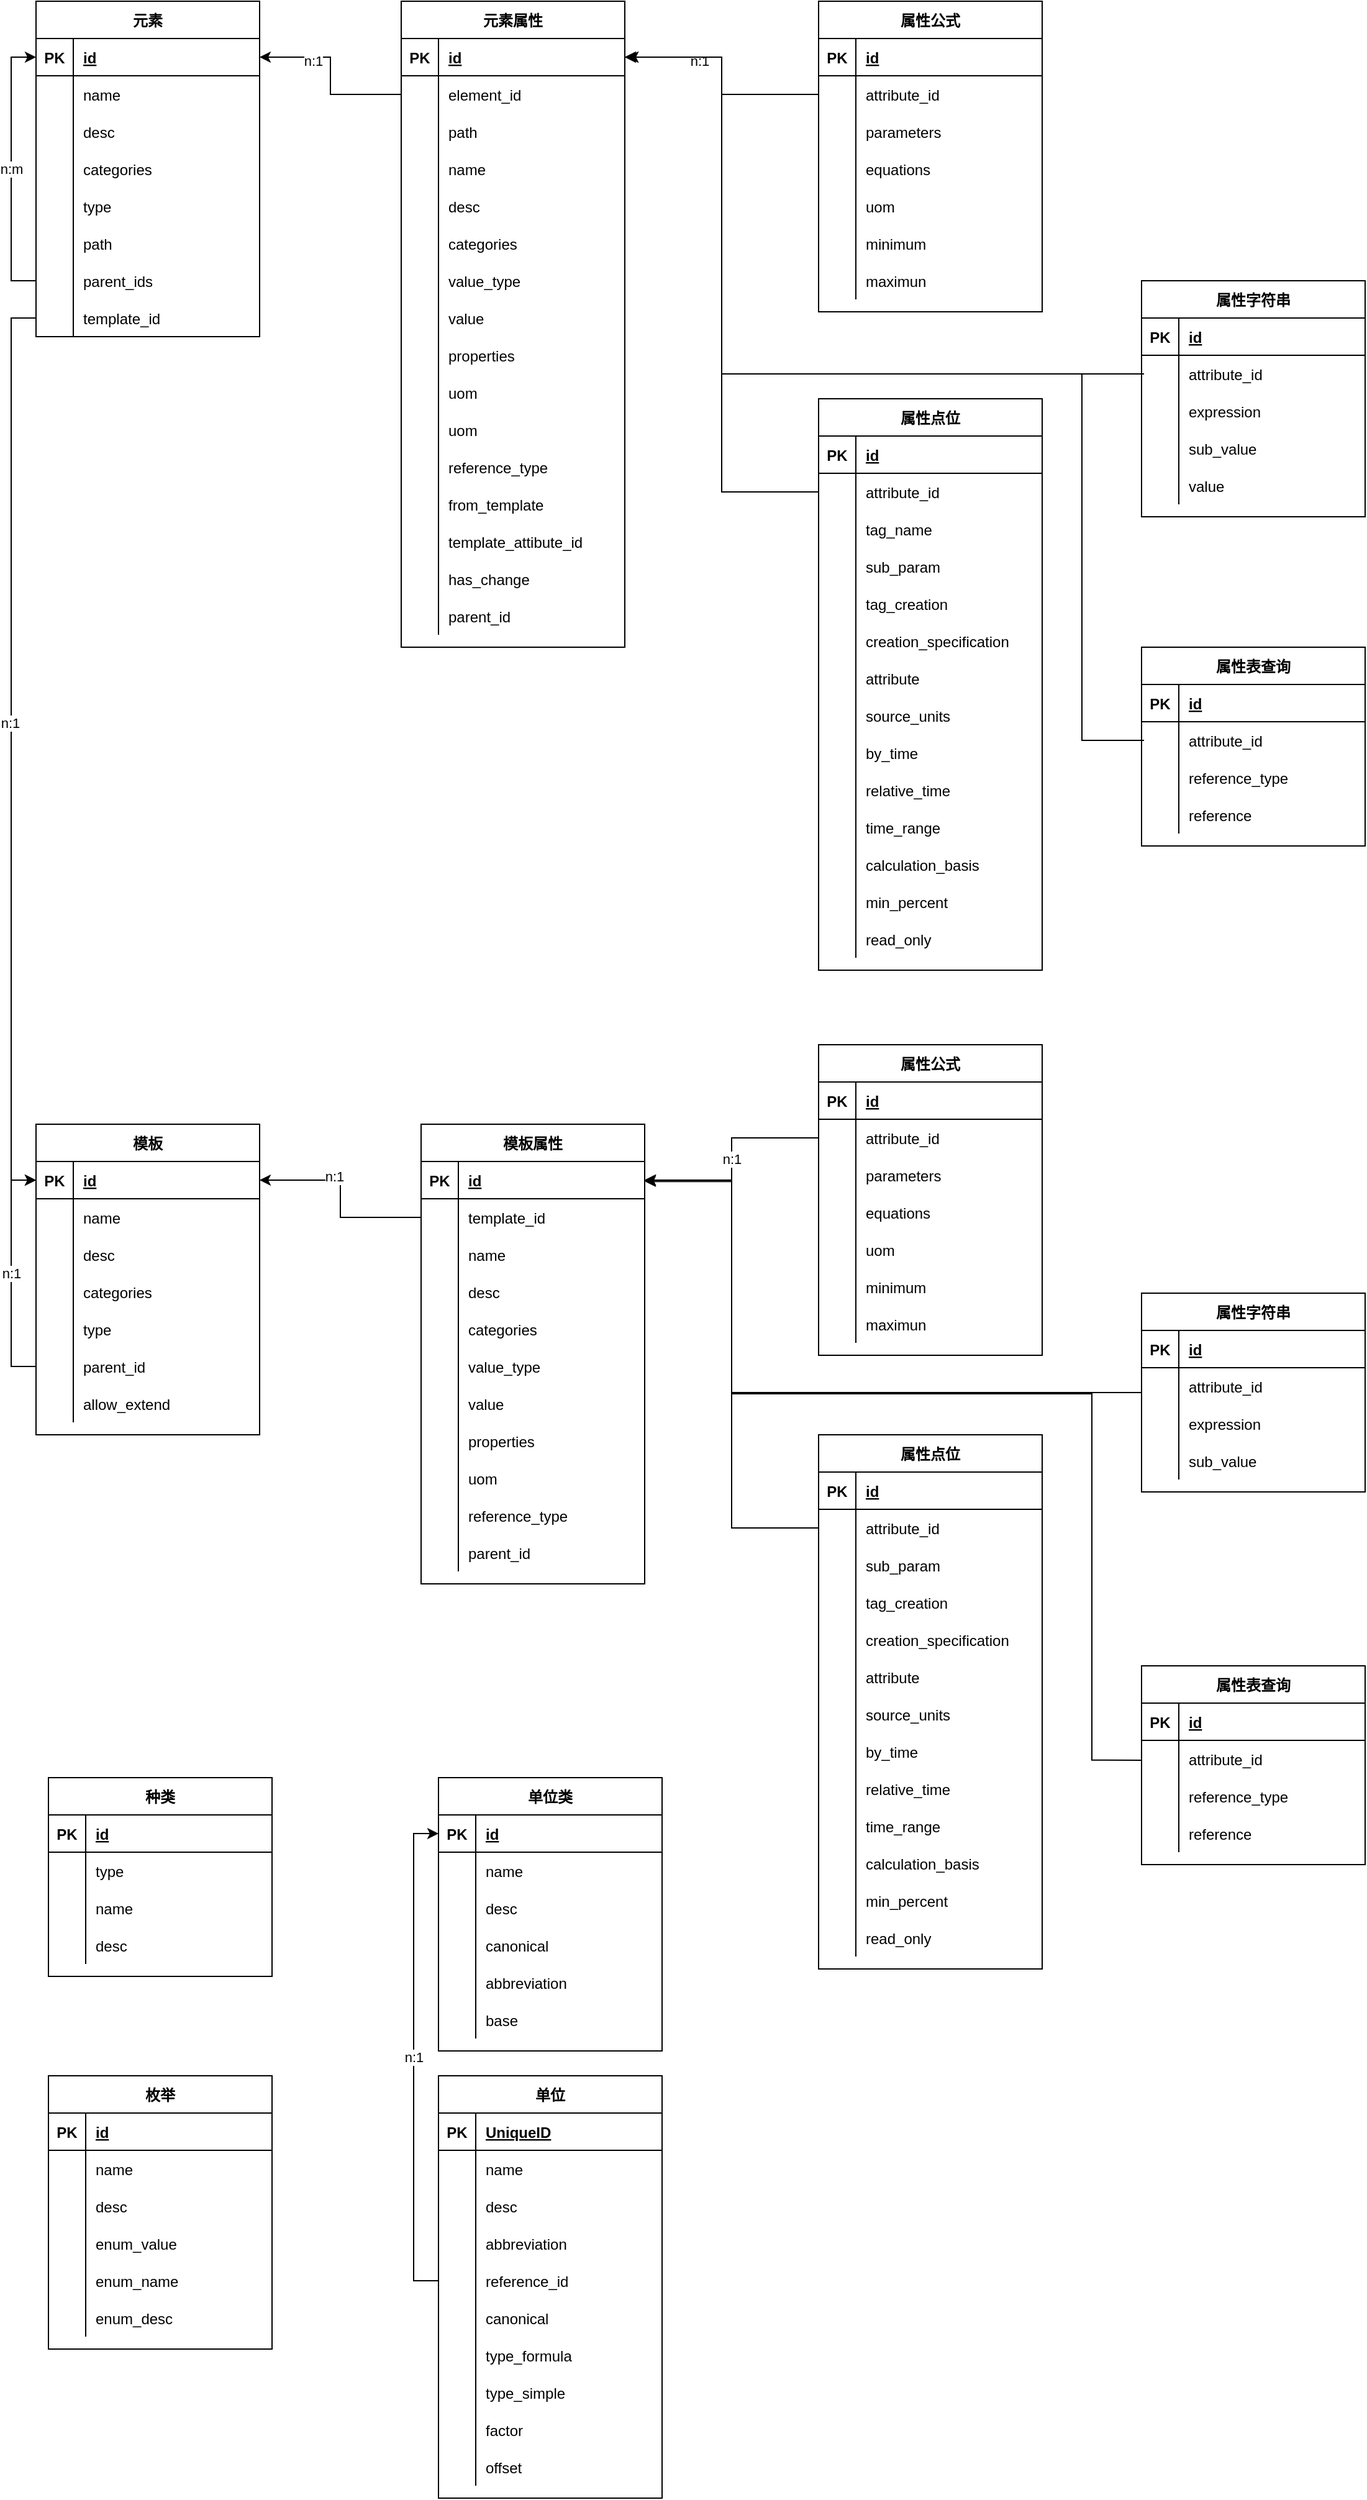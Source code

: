<mxfile version="13.6.2" type="github"><diagram id="VBx-vUvQuSM0mf0TAdCE" name="Page-1"><mxGraphModel dx="1422" dy="772" grid="1" gridSize="10" guides="1" tooltips="1" connect="1" arrows="1" fold="1" page="1" pageScale="1" pageWidth="827" pageHeight="1169" math="0" shadow="0"><root><mxCell id="0"/><mxCell id="1" parent="0"/><mxCell id="0dApOSbSjiUwqr4_Jw2K-44" style="edgeStyle=orthogonalEdgeStyle;rounded=0;orthogonalLoop=1;jettySize=auto;html=1;entryX=1;entryY=0.5;entryDx=0;entryDy=0;" parent="1" source="0dApOSbSjiUwqr4_Jw2K-23" target="0dApOSbSjiUwqr4_Jw2K-2" edge="1"><mxGeometry relative="1" as="geometry"/></mxCell><mxCell id="0dApOSbSjiUwqr4_Jw2K-66" value="n:1" style="edgeLabel;html=1;align=center;verticalAlign=middle;resizable=0;points=[];" parent="0dApOSbSjiUwqr4_Jw2K-44" vertex="1" connectable="0"><mxGeometry x="0.413" y="3" relative="1" as="geometry"><mxPoint as="offset"/></mxGeometry></mxCell><mxCell id="0dApOSbSjiUwqr4_Jw2K-52" value="属性公式" style="shape=table;startSize=30;container=1;collapsible=1;childLayout=tableLayout;fixedRows=1;rowLines=0;fontStyle=1;align=center;resizeLast=1;" parent="1" vertex="1"><mxGeometry x="750" y="360" width="180" height="250" as="geometry"/></mxCell><mxCell id="0dApOSbSjiUwqr4_Jw2K-53" value="" style="shape=partialRectangle;collapsible=0;dropTarget=0;pointerEvents=0;fillColor=none;top=0;left=0;bottom=1;right=0;points=[[0,0.5],[1,0.5]];portConstraint=eastwest;" parent="0dApOSbSjiUwqr4_Jw2K-52" vertex="1"><mxGeometry y="30" width="180" height="30" as="geometry"/></mxCell><mxCell id="0dApOSbSjiUwqr4_Jw2K-54" value="PK" style="shape=partialRectangle;connectable=0;fillColor=none;top=0;left=0;bottom=0;right=0;fontStyle=1;overflow=hidden;" parent="0dApOSbSjiUwqr4_Jw2K-53" vertex="1"><mxGeometry width="30" height="30" as="geometry"/></mxCell><mxCell id="0dApOSbSjiUwqr4_Jw2K-55" value="id" style="shape=partialRectangle;connectable=0;fillColor=none;top=0;left=0;bottom=0;right=0;align=left;spacingLeft=6;fontStyle=5;overflow=hidden;" parent="0dApOSbSjiUwqr4_Jw2K-53" vertex="1"><mxGeometry x="30" width="150" height="30" as="geometry"/></mxCell><mxCell id="0dApOSbSjiUwqr4_Jw2K-56" value="" style="shape=partialRectangle;collapsible=0;dropTarget=0;pointerEvents=0;fillColor=none;top=0;left=0;bottom=0;right=0;points=[[0,0.5],[1,0.5]];portConstraint=eastwest;" parent="0dApOSbSjiUwqr4_Jw2K-52" vertex="1"><mxGeometry y="60" width="180" height="30" as="geometry"/></mxCell><mxCell id="0dApOSbSjiUwqr4_Jw2K-57" value="" style="shape=partialRectangle;connectable=0;fillColor=none;top=0;left=0;bottom=0;right=0;editable=1;overflow=hidden;" parent="0dApOSbSjiUwqr4_Jw2K-56" vertex="1"><mxGeometry width="30" height="30" as="geometry"/></mxCell><mxCell id="0dApOSbSjiUwqr4_Jw2K-58" value="attribute_id" style="shape=partialRectangle;connectable=0;fillColor=none;top=0;left=0;bottom=0;right=0;align=left;spacingLeft=6;overflow=hidden;" parent="0dApOSbSjiUwqr4_Jw2K-56" vertex="1"><mxGeometry x="30" width="150" height="30" as="geometry"/></mxCell><mxCell id="MQQiha0cclyAz_pvqpFL-29" value="" style="shape=partialRectangle;collapsible=0;dropTarget=0;pointerEvents=0;fillColor=none;top=0;left=0;bottom=0;right=0;points=[[0,0.5],[1,0.5]];portConstraint=eastwest;" parent="0dApOSbSjiUwqr4_Jw2K-52" vertex="1"><mxGeometry y="90" width="180" height="30" as="geometry"/></mxCell><mxCell id="MQQiha0cclyAz_pvqpFL-30" value="" style="shape=partialRectangle;connectable=0;fillColor=none;top=0;left=0;bottom=0;right=0;editable=1;overflow=hidden;" parent="MQQiha0cclyAz_pvqpFL-29" vertex="1"><mxGeometry width="30" height="30" as="geometry"/></mxCell><mxCell id="MQQiha0cclyAz_pvqpFL-31" value="parameters" style="shape=partialRectangle;connectable=0;fillColor=none;top=0;left=0;bottom=0;right=0;align=left;spacingLeft=6;overflow=hidden;" parent="MQQiha0cclyAz_pvqpFL-29" vertex="1"><mxGeometry x="30" width="150" height="30" as="geometry"/></mxCell><mxCell id="MQQiha0cclyAz_pvqpFL-32" value="" style="shape=partialRectangle;collapsible=0;dropTarget=0;pointerEvents=0;fillColor=none;top=0;left=0;bottom=0;right=0;points=[[0,0.5],[1,0.5]];portConstraint=eastwest;" parent="0dApOSbSjiUwqr4_Jw2K-52" vertex="1"><mxGeometry y="120" width="180" height="30" as="geometry"/></mxCell><mxCell id="MQQiha0cclyAz_pvqpFL-33" value="" style="shape=partialRectangle;connectable=0;fillColor=none;top=0;left=0;bottom=0;right=0;editable=1;overflow=hidden;" parent="MQQiha0cclyAz_pvqpFL-32" vertex="1"><mxGeometry width="30" height="30" as="geometry"/></mxCell><mxCell id="MQQiha0cclyAz_pvqpFL-34" value="equations" style="shape=partialRectangle;connectable=0;fillColor=none;top=0;left=0;bottom=0;right=0;align=left;spacingLeft=6;overflow=hidden;" parent="MQQiha0cclyAz_pvqpFL-32" vertex="1"><mxGeometry x="30" width="150" height="30" as="geometry"/></mxCell><mxCell id="MQQiha0cclyAz_pvqpFL-309" value="" style="shape=partialRectangle;collapsible=0;dropTarget=0;pointerEvents=0;fillColor=none;top=0;left=0;bottom=0;right=0;points=[[0,0.5],[1,0.5]];portConstraint=eastwest;" parent="0dApOSbSjiUwqr4_Jw2K-52" vertex="1"><mxGeometry y="150" width="180" height="30" as="geometry"/></mxCell><mxCell id="MQQiha0cclyAz_pvqpFL-310" value="" style="shape=partialRectangle;connectable=0;fillColor=none;top=0;left=0;bottom=0;right=0;editable=1;overflow=hidden;" parent="MQQiha0cclyAz_pvqpFL-309" vertex="1"><mxGeometry width="30" height="30" as="geometry"/></mxCell><mxCell id="MQQiha0cclyAz_pvqpFL-311" value="uom" style="shape=partialRectangle;connectable=0;fillColor=none;top=0;left=0;bottom=0;right=0;align=left;spacingLeft=6;overflow=hidden;" parent="MQQiha0cclyAz_pvqpFL-309" vertex="1"><mxGeometry x="30" width="150" height="30" as="geometry"/></mxCell><mxCell id="MQQiha0cclyAz_pvqpFL-312" value="" style="shape=partialRectangle;collapsible=0;dropTarget=0;pointerEvents=0;fillColor=none;top=0;left=0;bottom=0;right=0;points=[[0,0.5],[1,0.5]];portConstraint=eastwest;" parent="0dApOSbSjiUwqr4_Jw2K-52" vertex="1"><mxGeometry y="180" width="180" height="30" as="geometry"/></mxCell><mxCell id="MQQiha0cclyAz_pvqpFL-313" value="" style="shape=partialRectangle;connectable=0;fillColor=none;top=0;left=0;bottom=0;right=0;editable=1;overflow=hidden;" parent="MQQiha0cclyAz_pvqpFL-312" vertex="1"><mxGeometry width="30" height="30" as="geometry"/></mxCell><mxCell id="MQQiha0cclyAz_pvqpFL-314" value="minimum" style="shape=partialRectangle;connectable=0;fillColor=none;top=0;left=0;bottom=0;right=0;align=left;spacingLeft=6;overflow=hidden;" parent="MQQiha0cclyAz_pvqpFL-312" vertex="1"><mxGeometry x="30" width="150" height="30" as="geometry"/></mxCell><mxCell id="MQQiha0cclyAz_pvqpFL-315" value="" style="shape=partialRectangle;collapsible=0;dropTarget=0;pointerEvents=0;fillColor=none;top=0;left=0;bottom=0;right=0;points=[[0,0.5],[1,0.5]];portConstraint=eastwest;" parent="0dApOSbSjiUwqr4_Jw2K-52" vertex="1"><mxGeometry y="210" width="180" height="30" as="geometry"/></mxCell><mxCell id="MQQiha0cclyAz_pvqpFL-316" value="" style="shape=partialRectangle;connectable=0;fillColor=none;top=0;left=0;bottom=0;right=0;editable=1;overflow=hidden;" parent="MQQiha0cclyAz_pvqpFL-315" vertex="1"><mxGeometry width="30" height="30" as="geometry"/></mxCell><mxCell id="MQQiha0cclyAz_pvqpFL-317" value="maximun" style="shape=partialRectangle;connectable=0;fillColor=none;top=0;left=0;bottom=0;right=0;align=left;spacingLeft=6;overflow=hidden;" parent="MQQiha0cclyAz_pvqpFL-315" vertex="1"><mxGeometry x="30" width="150" height="30" as="geometry"/></mxCell><mxCell id="0dApOSbSjiUwqr4_Jw2K-1" value="元素" style="shape=table;startSize=30;container=1;collapsible=1;childLayout=tableLayout;fixedRows=1;rowLines=0;fontStyle=1;align=center;resizeLast=1;" parent="1" vertex="1"><mxGeometry x="120" y="360" width="180" height="270" as="geometry"/></mxCell><mxCell id="0dApOSbSjiUwqr4_Jw2K-2" value="" style="shape=partialRectangle;collapsible=0;dropTarget=0;pointerEvents=0;fillColor=none;top=0;left=0;bottom=1;right=0;points=[[0,0.5],[1,0.5]];portConstraint=eastwest;" parent="0dApOSbSjiUwqr4_Jw2K-1" vertex="1"><mxGeometry y="30" width="180" height="30" as="geometry"/></mxCell><mxCell id="0dApOSbSjiUwqr4_Jw2K-3" value="PK" style="shape=partialRectangle;connectable=0;fillColor=none;top=0;left=0;bottom=0;right=0;fontStyle=1;overflow=hidden;" parent="0dApOSbSjiUwqr4_Jw2K-2" vertex="1"><mxGeometry width="30" height="30" as="geometry"/></mxCell><mxCell id="0dApOSbSjiUwqr4_Jw2K-4" value="id" style="shape=partialRectangle;connectable=0;fillColor=none;top=0;left=0;bottom=0;right=0;align=left;spacingLeft=6;fontStyle=5;overflow=hidden;" parent="0dApOSbSjiUwqr4_Jw2K-2" vertex="1"><mxGeometry x="30" width="150" height="30" as="geometry"/></mxCell><mxCell id="0dApOSbSjiUwqr4_Jw2K-5" value="" style="shape=partialRectangle;collapsible=0;dropTarget=0;pointerEvents=0;fillColor=none;top=0;left=0;bottom=0;right=0;points=[[0,0.5],[1,0.5]];portConstraint=eastwest;" parent="0dApOSbSjiUwqr4_Jw2K-1" vertex="1"><mxGeometry y="60" width="180" height="30" as="geometry"/></mxCell><mxCell id="0dApOSbSjiUwqr4_Jw2K-6" value="" style="shape=partialRectangle;connectable=0;fillColor=none;top=0;left=0;bottom=0;right=0;editable=1;overflow=hidden;" parent="0dApOSbSjiUwqr4_Jw2K-5" vertex="1"><mxGeometry width="30" height="30" as="geometry"/></mxCell><mxCell id="0dApOSbSjiUwqr4_Jw2K-7" value="name" style="shape=partialRectangle;connectable=0;fillColor=none;top=0;left=0;bottom=0;right=0;align=left;spacingLeft=6;overflow=hidden;" parent="0dApOSbSjiUwqr4_Jw2K-5" vertex="1"><mxGeometry x="30" width="150" height="30" as="geometry"/></mxCell><mxCell id="MQQiha0cclyAz_pvqpFL-294" value="" style="shape=partialRectangle;collapsible=0;dropTarget=0;pointerEvents=0;fillColor=none;top=0;left=0;bottom=0;right=0;points=[[0,0.5],[1,0.5]];portConstraint=eastwest;" parent="0dApOSbSjiUwqr4_Jw2K-1" vertex="1"><mxGeometry y="90" width="180" height="30" as="geometry"/></mxCell><mxCell id="MQQiha0cclyAz_pvqpFL-295" value="" style="shape=partialRectangle;connectable=0;fillColor=none;top=0;left=0;bottom=0;right=0;editable=1;overflow=hidden;" parent="MQQiha0cclyAz_pvqpFL-294" vertex="1"><mxGeometry width="30" height="30" as="geometry"/></mxCell><mxCell id="MQQiha0cclyAz_pvqpFL-296" value="desc" style="shape=partialRectangle;connectable=0;fillColor=none;top=0;left=0;bottom=0;right=0;align=left;spacingLeft=6;overflow=hidden;" parent="MQQiha0cclyAz_pvqpFL-294" vertex="1"><mxGeometry x="30" width="150" height="30" as="geometry"/></mxCell><mxCell id="MQQiha0cclyAz_pvqpFL-297" value="" style="shape=partialRectangle;collapsible=0;dropTarget=0;pointerEvents=0;fillColor=none;top=0;left=0;bottom=0;right=0;points=[[0,0.5],[1,0.5]];portConstraint=eastwest;" parent="0dApOSbSjiUwqr4_Jw2K-1" vertex="1"><mxGeometry y="120" width="180" height="30" as="geometry"/></mxCell><mxCell id="MQQiha0cclyAz_pvqpFL-298" value="" style="shape=partialRectangle;connectable=0;fillColor=none;top=0;left=0;bottom=0;right=0;editable=1;overflow=hidden;" parent="MQQiha0cclyAz_pvqpFL-297" vertex="1"><mxGeometry width="30" height="30" as="geometry"/></mxCell><mxCell id="MQQiha0cclyAz_pvqpFL-299" value="categories" style="shape=partialRectangle;connectable=0;fillColor=none;top=0;left=0;bottom=0;right=0;align=left;spacingLeft=6;overflow=hidden;" parent="MQQiha0cclyAz_pvqpFL-297" vertex="1"><mxGeometry x="30" width="150" height="30" as="geometry"/></mxCell><mxCell id="MQQiha0cclyAz_pvqpFL-300" value="" style="shape=partialRectangle;collapsible=0;dropTarget=0;pointerEvents=0;fillColor=none;top=0;left=0;bottom=0;right=0;points=[[0,0.5],[1,0.5]];portConstraint=eastwest;" parent="0dApOSbSjiUwqr4_Jw2K-1" vertex="1"><mxGeometry y="150" width="180" height="30" as="geometry"/></mxCell><mxCell id="MQQiha0cclyAz_pvqpFL-301" value="" style="shape=partialRectangle;connectable=0;fillColor=none;top=0;left=0;bottom=0;right=0;editable=1;overflow=hidden;" parent="MQQiha0cclyAz_pvqpFL-300" vertex="1"><mxGeometry width="30" height="30" as="geometry"/></mxCell><mxCell id="MQQiha0cclyAz_pvqpFL-302" value="type" style="shape=partialRectangle;connectable=0;fillColor=none;top=0;left=0;bottom=0;right=0;align=left;spacingLeft=6;overflow=hidden;" parent="MQQiha0cclyAz_pvqpFL-300" vertex="1"><mxGeometry x="30" width="150" height="30" as="geometry"/></mxCell><mxCell id="0dApOSbSjiUwqr4_Jw2K-8" value="" style="shape=partialRectangle;collapsible=0;dropTarget=0;pointerEvents=0;fillColor=none;top=0;left=0;bottom=0;right=0;points=[[0,0.5],[1,0.5]];portConstraint=eastwest;" parent="0dApOSbSjiUwqr4_Jw2K-1" vertex="1"><mxGeometry y="180" width="180" height="30" as="geometry"/></mxCell><mxCell id="0dApOSbSjiUwqr4_Jw2K-9" value="" style="shape=partialRectangle;connectable=0;fillColor=none;top=0;left=0;bottom=0;right=0;editable=1;overflow=hidden;" parent="0dApOSbSjiUwqr4_Jw2K-8" vertex="1"><mxGeometry width="30" height="30" as="geometry"/></mxCell><mxCell id="0dApOSbSjiUwqr4_Jw2K-10" value="path" style="shape=partialRectangle;connectable=0;fillColor=none;top=0;left=0;bottom=0;right=0;align=left;spacingLeft=6;overflow=hidden;" parent="0dApOSbSjiUwqr4_Jw2K-8" vertex="1"><mxGeometry x="30" width="150" height="30" as="geometry"/></mxCell><mxCell id="MQQiha0cclyAz_pvqpFL-160" value="n:m" style="edgeStyle=orthogonalEdgeStyle;rounded=0;orthogonalLoop=1;jettySize=auto;html=1;entryX=0;entryY=0.5;entryDx=0;entryDy=0;" parent="0dApOSbSjiUwqr4_Jw2K-1" source="0dApOSbSjiUwqr4_Jw2K-11" target="0dApOSbSjiUwqr4_Jw2K-2" edge="1"><mxGeometry relative="1" as="geometry"/></mxCell><mxCell id="0dApOSbSjiUwqr4_Jw2K-11" value="" style="shape=partialRectangle;collapsible=0;dropTarget=0;pointerEvents=0;fillColor=none;top=0;left=0;bottom=0;right=0;points=[[0,0.5],[1,0.5]];portConstraint=eastwest;" parent="0dApOSbSjiUwqr4_Jw2K-1" vertex="1"><mxGeometry y="210" width="180" height="30" as="geometry"/></mxCell><mxCell id="0dApOSbSjiUwqr4_Jw2K-12" value="" style="shape=partialRectangle;connectable=0;fillColor=none;top=0;left=0;bottom=0;right=0;editable=1;overflow=hidden;" parent="0dApOSbSjiUwqr4_Jw2K-11" vertex="1"><mxGeometry width="30" height="30" as="geometry"/></mxCell><mxCell id="0dApOSbSjiUwqr4_Jw2K-13" value="parent_ids" style="shape=partialRectangle;connectable=0;fillColor=none;top=0;left=0;bottom=0;right=0;align=left;spacingLeft=6;overflow=hidden;" parent="0dApOSbSjiUwqr4_Jw2K-11" vertex="1"><mxGeometry x="30" width="150" height="30" as="geometry"/></mxCell><mxCell id="0dApOSbSjiUwqr4_Jw2K-72" value="" style="shape=partialRectangle;collapsible=0;dropTarget=0;pointerEvents=0;fillColor=none;top=0;left=0;bottom=0;right=0;points=[[0,0.5],[1,0.5]];portConstraint=eastwest;" parent="0dApOSbSjiUwqr4_Jw2K-1" vertex="1"><mxGeometry y="240" width="180" height="30" as="geometry"/></mxCell><mxCell id="0dApOSbSjiUwqr4_Jw2K-73" value="" style="shape=partialRectangle;connectable=0;fillColor=none;top=0;left=0;bottom=0;right=0;editable=1;overflow=hidden;" parent="0dApOSbSjiUwqr4_Jw2K-72" vertex="1"><mxGeometry width="30" height="30" as="geometry"/></mxCell><mxCell id="0dApOSbSjiUwqr4_Jw2K-74" value="template_id" style="shape=partialRectangle;connectable=0;fillColor=none;top=0;left=0;bottom=0;right=0;align=left;spacingLeft=6;overflow=hidden;" parent="0dApOSbSjiUwqr4_Jw2K-72" vertex="1"><mxGeometry x="30" width="150" height="30" as="geometry"/></mxCell><mxCell id="0dApOSbSjiUwqr4_Jw2K-19" value="元素属性" style="shape=table;startSize=30;container=1;collapsible=1;childLayout=tableLayout;fixedRows=1;rowLines=0;fontStyle=1;align=center;resizeLast=1;" parent="1" vertex="1"><mxGeometry x="414" y="360" width="180" height="520" as="geometry"/></mxCell><mxCell id="0dApOSbSjiUwqr4_Jw2K-20" value="" style="shape=partialRectangle;collapsible=0;dropTarget=0;pointerEvents=0;fillColor=none;top=0;left=0;bottom=1;right=0;points=[[0,0.5],[1,0.5]];portConstraint=eastwest;" parent="0dApOSbSjiUwqr4_Jw2K-19" vertex="1"><mxGeometry y="30" width="180" height="30" as="geometry"/></mxCell><mxCell id="0dApOSbSjiUwqr4_Jw2K-21" value="PK" style="shape=partialRectangle;connectable=0;fillColor=none;top=0;left=0;bottom=0;right=0;fontStyle=1;overflow=hidden;" parent="0dApOSbSjiUwqr4_Jw2K-20" vertex="1"><mxGeometry width="30" height="30" as="geometry"/></mxCell><mxCell id="0dApOSbSjiUwqr4_Jw2K-22" value="id" style="shape=partialRectangle;connectable=0;fillColor=none;top=0;left=0;bottom=0;right=0;align=left;spacingLeft=6;fontStyle=5;overflow=hidden;" parent="0dApOSbSjiUwqr4_Jw2K-20" vertex="1"><mxGeometry x="30" width="150" height="30" as="geometry"/></mxCell><mxCell id="0dApOSbSjiUwqr4_Jw2K-23" value="" style="shape=partialRectangle;collapsible=0;dropTarget=0;pointerEvents=0;fillColor=none;top=0;left=0;bottom=0;right=0;points=[[0,0.5],[1,0.5]];portConstraint=eastwest;" parent="0dApOSbSjiUwqr4_Jw2K-19" vertex="1"><mxGeometry y="60" width="180" height="30" as="geometry"/></mxCell><mxCell id="0dApOSbSjiUwqr4_Jw2K-24" value="" style="shape=partialRectangle;connectable=0;fillColor=none;top=0;left=0;bottom=0;right=0;editable=1;overflow=hidden;" parent="0dApOSbSjiUwqr4_Jw2K-23" vertex="1"><mxGeometry width="30" height="30" as="geometry"/></mxCell><mxCell id="0dApOSbSjiUwqr4_Jw2K-25" value="element_id" style="shape=partialRectangle;connectable=0;fillColor=none;top=0;left=0;bottom=0;right=0;align=left;spacingLeft=6;overflow=hidden;" parent="0dApOSbSjiUwqr4_Jw2K-23" vertex="1"><mxGeometry x="30" width="150" height="30" as="geometry"/></mxCell><mxCell id="MQQiha0cclyAz_pvqpFL-36" value="" style="shape=partialRectangle;collapsible=0;dropTarget=0;pointerEvents=0;fillColor=none;top=0;left=0;bottom=0;right=0;points=[[0,0.5],[1,0.5]];portConstraint=eastwest;" parent="0dApOSbSjiUwqr4_Jw2K-19" vertex="1"><mxGeometry y="90" width="180" height="30" as="geometry"/></mxCell><mxCell id="MQQiha0cclyAz_pvqpFL-37" value="" style="shape=partialRectangle;connectable=0;fillColor=none;top=0;left=0;bottom=0;right=0;editable=1;overflow=hidden;" parent="MQQiha0cclyAz_pvqpFL-36" vertex="1"><mxGeometry width="30" height="30" as="geometry"/></mxCell><mxCell id="MQQiha0cclyAz_pvqpFL-38" value="path" style="shape=partialRectangle;connectable=0;fillColor=none;top=0;left=0;bottom=0;right=0;align=left;spacingLeft=6;overflow=hidden;" parent="MQQiha0cclyAz_pvqpFL-36" vertex="1"><mxGeometry x="30" width="150" height="30" as="geometry"/></mxCell><mxCell id="0dApOSbSjiUwqr4_Jw2K-41" value="" style="shape=partialRectangle;collapsible=0;dropTarget=0;pointerEvents=0;fillColor=none;top=0;left=0;bottom=0;right=0;points=[[0,0.5],[1,0.5]];portConstraint=eastwest;" parent="0dApOSbSjiUwqr4_Jw2K-19" vertex="1"><mxGeometry y="120" width="180" height="30" as="geometry"/></mxCell><mxCell id="0dApOSbSjiUwqr4_Jw2K-42" value="" style="shape=partialRectangle;connectable=0;fillColor=none;top=0;left=0;bottom=0;right=0;editable=1;overflow=hidden;" parent="0dApOSbSjiUwqr4_Jw2K-41" vertex="1"><mxGeometry width="30" height="30" as="geometry"/></mxCell><mxCell id="0dApOSbSjiUwqr4_Jw2K-43" value="name" style="shape=partialRectangle;connectable=0;fillColor=none;top=0;left=0;bottom=0;right=0;align=left;spacingLeft=6;overflow=hidden;" parent="0dApOSbSjiUwqr4_Jw2K-41" vertex="1"><mxGeometry x="30" width="150" height="30" as="geometry"/></mxCell><mxCell id="0dApOSbSjiUwqr4_Jw2K-26" value="" style="shape=partialRectangle;collapsible=0;dropTarget=0;pointerEvents=0;fillColor=none;top=0;left=0;bottom=0;right=0;points=[[0,0.5],[1,0.5]];portConstraint=eastwest;" parent="0dApOSbSjiUwqr4_Jw2K-19" vertex="1"><mxGeometry y="150" width="180" height="30" as="geometry"/></mxCell><mxCell id="0dApOSbSjiUwqr4_Jw2K-27" value="" style="shape=partialRectangle;connectable=0;fillColor=none;top=0;left=0;bottom=0;right=0;editable=1;overflow=hidden;" parent="0dApOSbSjiUwqr4_Jw2K-26" vertex="1"><mxGeometry width="30" height="30" as="geometry"/></mxCell><mxCell id="0dApOSbSjiUwqr4_Jw2K-28" value="desc" style="shape=partialRectangle;connectable=0;fillColor=none;top=0;left=0;bottom=0;right=0;align=left;spacingLeft=6;overflow=hidden;" parent="0dApOSbSjiUwqr4_Jw2K-26" vertex="1"><mxGeometry x="30" width="150" height="30" as="geometry"/></mxCell><mxCell id="0dApOSbSjiUwqr4_Jw2K-29" value="" style="shape=partialRectangle;collapsible=0;dropTarget=0;pointerEvents=0;fillColor=none;top=0;left=0;bottom=0;right=0;points=[[0,0.5],[1,0.5]];portConstraint=eastwest;" parent="0dApOSbSjiUwqr4_Jw2K-19" vertex="1"><mxGeometry y="180" width="180" height="30" as="geometry"/></mxCell><mxCell id="0dApOSbSjiUwqr4_Jw2K-30" value="" style="shape=partialRectangle;connectable=0;fillColor=none;top=0;left=0;bottom=0;right=0;editable=1;overflow=hidden;" parent="0dApOSbSjiUwqr4_Jw2K-29" vertex="1"><mxGeometry width="30" height="30" as="geometry"/></mxCell><mxCell id="0dApOSbSjiUwqr4_Jw2K-31" value="categories" style="shape=partialRectangle;connectable=0;fillColor=none;top=0;left=0;bottom=0;right=0;align=left;spacingLeft=6;overflow=hidden;" parent="0dApOSbSjiUwqr4_Jw2K-29" vertex="1"><mxGeometry x="30" width="150" height="30" as="geometry"/></mxCell><mxCell id="0dApOSbSjiUwqr4_Jw2K-32" value="" style="shape=partialRectangle;collapsible=0;dropTarget=0;pointerEvents=0;fillColor=none;top=0;left=0;bottom=0;right=0;points=[[0,0.5],[1,0.5]];portConstraint=eastwest;" parent="0dApOSbSjiUwqr4_Jw2K-19" vertex="1"><mxGeometry y="210" width="180" height="30" as="geometry"/></mxCell><mxCell id="0dApOSbSjiUwqr4_Jw2K-33" value="" style="shape=partialRectangle;connectable=0;fillColor=none;top=0;left=0;bottom=0;right=0;editable=1;overflow=hidden;" parent="0dApOSbSjiUwqr4_Jw2K-32" vertex="1"><mxGeometry width="30" height="30" as="geometry"/></mxCell><mxCell id="0dApOSbSjiUwqr4_Jw2K-34" value="value_type" style="shape=partialRectangle;connectable=0;fillColor=none;top=0;left=0;bottom=0;right=0;align=left;spacingLeft=6;overflow=hidden;" parent="0dApOSbSjiUwqr4_Jw2K-32" vertex="1"><mxGeometry x="30" width="150" height="30" as="geometry"/></mxCell><mxCell id="0dApOSbSjiUwqr4_Jw2K-35" value="" style="shape=partialRectangle;collapsible=0;dropTarget=0;pointerEvents=0;fillColor=none;top=0;left=0;bottom=0;right=0;points=[[0,0.5],[1,0.5]];portConstraint=eastwest;" parent="0dApOSbSjiUwqr4_Jw2K-19" vertex="1"><mxGeometry y="240" width="180" height="30" as="geometry"/></mxCell><mxCell id="0dApOSbSjiUwqr4_Jw2K-36" value="" style="shape=partialRectangle;connectable=0;fillColor=none;top=0;left=0;bottom=0;right=0;editable=1;overflow=hidden;" parent="0dApOSbSjiUwqr4_Jw2K-35" vertex="1"><mxGeometry width="30" height="30" as="geometry"/></mxCell><mxCell id="0dApOSbSjiUwqr4_Jw2K-37" value="value" style="shape=partialRectangle;connectable=0;fillColor=none;top=0;left=0;bottom=0;right=0;align=left;spacingLeft=6;overflow=hidden;" parent="0dApOSbSjiUwqr4_Jw2K-35" vertex="1"><mxGeometry x="30" width="150" height="30" as="geometry"/></mxCell><mxCell id="0dApOSbSjiUwqr4_Jw2K-49" value="" style="shape=partialRectangle;collapsible=0;dropTarget=0;pointerEvents=0;fillColor=none;top=0;left=0;bottom=0;right=0;points=[[0,0.5],[1,0.5]];portConstraint=eastwest;" parent="0dApOSbSjiUwqr4_Jw2K-19" vertex="1"><mxGeometry y="270" width="180" height="30" as="geometry"/></mxCell><mxCell id="0dApOSbSjiUwqr4_Jw2K-50" value="" style="shape=partialRectangle;connectable=0;fillColor=none;top=0;left=0;bottom=0;right=0;editable=1;overflow=hidden;" parent="0dApOSbSjiUwqr4_Jw2K-49" vertex="1"><mxGeometry width="30" height="30" as="geometry"/></mxCell><mxCell id="0dApOSbSjiUwqr4_Jw2K-51" value="properties" style="shape=partialRectangle;connectable=0;fillColor=none;top=0;left=0;bottom=0;right=0;align=left;spacingLeft=6;overflow=hidden;" parent="0dApOSbSjiUwqr4_Jw2K-49" vertex="1"><mxGeometry x="30" width="150" height="30" as="geometry"/></mxCell><mxCell id="MQQiha0cclyAz_pvqpFL-318" value="" style="shape=partialRectangle;collapsible=0;dropTarget=0;pointerEvents=0;fillColor=none;top=0;left=0;bottom=0;right=0;points=[[0,0.5],[1,0.5]];portConstraint=eastwest;" parent="0dApOSbSjiUwqr4_Jw2K-19" vertex="1"><mxGeometry y="300" width="180" height="30" as="geometry"/></mxCell><mxCell id="MQQiha0cclyAz_pvqpFL-319" value="" style="shape=partialRectangle;connectable=0;fillColor=none;top=0;left=0;bottom=0;right=0;editable=1;overflow=hidden;" parent="MQQiha0cclyAz_pvqpFL-318" vertex="1"><mxGeometry width="30" height="30" as="geometry"/></mxCell><mxCell id="MQQiha0cclyAz_pvqpFL-320" value="uom" style="shape=partialRectangle;connectable=0;fillColor=none;top=0;left=0;bottom=0;right=0;align=left;spacingLeft=6;overflow=hidden;" parent="MQQiha0cclyAz_pvqpFL-318" vertex="1"><mxGeometry x="30" width="150" height="30" as="geometry"/></mxCell><mxCell id="0dApOSbSjiUwqr4_Jw2K-69" value="" style="shape=partialRectangle;collapsible=0;dropTarget=0;pointerEvents=0;fillColor=none;top=0;left=0;bottom=0;right=0;points=[[0,0.5],[1,0.5]];portConstraint=eastwest;" parent="0dApOSbSjiUwqr4_Jw2K-19" vertex="1"><mxGeometry y="330" width="180" height="30" as="geometry"/></mxCell><mxCell id="0dApOSbSjiUwqr4_Jw2K-70" value="" style="shape=partialRectangle;connectable=0;fillColor=none;top=0;left=0;bottom=0;right=0;editable=1;overflow=hidden;" parent="0dApOSbSjiUwqr4_Jw2K-69" vertex="1"><mxGeometry width="30" height="30" as="geometry"/></mxCell><mxCell id="0dApOSbSjiUwqr4_Jw2K-71" value="uom" style="shape=partialRectangle;connectable=0;fillColor=none;top=0;left=0;bottom=0;right=0;align=left;spacingLeft=6;overflow=hidden;" parent="0dApOSbSjiUwqr4_Jw2K-69" vertex="1"><mxGeometry x="30" width="150" height="30" as="geometry"/></mxCell><mxCell id="MQQiha0cclyAz_pvqpFL-39" value="" style="shape=partialRectangle;collapsible=0;dropTarget=0;pointerEvents=0;fillColor=none;top=0;left=0;bottom=0;right=0;points=[[0,0.5],[1,0.5]];portConstraint=eastwest;" parent="0dApOSbSjiUwqr4_Jw2K-19" vertex="1"><mxGeometry y="360" width="180" height="30" as="geometry"/></mxCell><mxCell id="MQQiha0cclyAz_pvqpFL-40" value="" style="shape=partialRectangle;connectable=0;fillColor=none;top=0;left=0;bottom=0;right=0;editable=1;overflow=hidden;" parent="MQQiha0cclyAz_pvqpFL-39" vertex="1"><mxGeometry width="30" height="30" as="geometry"/></mxCell><mxCell id="MQQiha0cclyAz_pvqpFL-41" value="reference_type" style="shape=partialRectangle;connectable=0;fillColor=none;top=0;left=0;bottom=0;right=0;align=left;spacingLeft=6;overflow=hidden;" parent="MQQiha0cclyAz_pvqpFL-39" vertex="1"><mxGeometry x="30" width="150" height="30" as="geometry"/></mxCell><mxCell id="0dApOSbSjiUwqr4_Jw2K-75" value="" style="shape=partialRectangle;collapsible=0;dropTarget=0;pointerEvents=0;fillColor=none;top=0;left=0;bottom=0;right=0;points=[[0,0.5],[1,0.5]];portConstraint=eastwest;" parent="0dApOSbSjiUwqr4_Jw2K-19" vertex="1"><mxGeometry y="390" width="180" height="30" as="geometry"/></mxCell><mxCell id="0dApOSbSjiUwqr4_Jw2K-76" value="" style="shape=partialRectangle;connectable=0;fillColor=none;top=0;left=0;bottom=0;right=0;editable=1;overflow=hidden;" parent="0dApOSbSjiUwqr4_Jw2K-75" vertex="1"><mxGeometry width="30" height="30" as="geometry"/></mxCell><mxCell id="0dApOSbSjiUwqr4_Jw2K-77" value="from_template" style="shape=partialRectangle;connectable=0;fillColor=none;top=0;left=0;bottom=0;right=0;align=left;spacingLeft=6;overflow=hidden;" parent="0dApOSbSjiUwqr4_Jw2K-75" vertex="1"><mxGeometry x="30" width="150" height="30" as="geometry"/></mxCell><mxCell id="0dApOSbSjiUwqr4_Jw2K-78" value="" style="shape=partialRectangle;collapsible=0;dropTarget=0;pointerEvents=0;fillColor=none;top=0;left=0;bottom=0;right=0;points=[[0,0.5],[1,0.5]];portConstraint=eastwest;" parent="0dApOSbSjiUwqr4_Jw2K-19" vertex="1"><mxGeometry y="420" width="180" height="30" as="geometry"/></mxCell><mxCell id="0dApOSbSjiUwqr4_Jw2K-79" value="" style="shape=partialRectangle;connectable=0;fillColor=none;top=0;left=0;bottom=0;right=0;editable=1;overflow=hidden;" parent="0dApOSbSjiUwqr4_Jw2K-78" vertex="1"><mxGeometry width="30" height="30" as="geometry"/></mxCell><mxCell id="0dApOSbSjiUwqr4_Jw2K-80" value="template_attibute_id" style="shape=partialRectangle;connectable=0;fillColor=none;top=0;left=0;bottom=0;right=0;align=left;spacingLeft=6;overflow=hidden;" parent="0dApOSbSjiUwqr4_Jw2K-78" vertex="1"><mxGeometry x="30" width="150" height="30" as="geometry"/></mxCell><mxCell id="MQQiha0cclyAz_pvqpFL-95" value="" style="shape=partialRectangle;collapsible=0;dropTarget=0;pointerEvents=0;fillColor=none;top=0;left=0;bottom=0;right=0;points=[[0,0.5],[1,0.5]];portConstraint=eastwest;" parent="0dApOSbSjiUwqr4_Jw2K-19" vertex="1"><mxGeometry y="450" width="180" height="30" as="geometry"/></mxCell><mxCell id="MQQiha0cclyAz_pvqpFL-96" value="" style="shape=partialRectangle;connectable=0;fillColor=none;top=0;left=0;bottom=0;right=0;editable=1;overflow=hidden;" parent="MQQiha0cclyAz_pvqpFL-95" vertex="1"><mxGeometry width="30" height="30" as="geometry"/></mxCell><mxCell id="MQQiha0cclyAz_pvqpFL-97" value="has_change" style="shape=partialRectangle;connectable=0;fillColor=none;top=0;left=0;bottom=0;right=0;align=left;spacingLeft=6;overflow=hidden;" parent="MQQiha0cclyAz_pvqpFL-95" vertex="1"><mxGeometry x="30" width="150" height="30" as="geometry"/></mxCell><mxCell id="MQQiha0cclyAz_pvqpFL-464" value="" style="shape=partialRectangle;collapsible=0;dropTarget=0;pointerEvents=0;fillColor=none;top=0;left=0;bottom=0;right=0;points=[[0,0.5],[1,0.5]];portConstraint=eastwest;" parent="0dApOSbSjiUwqr4_Jw2K-19" vertex="1"><mxGeometry y="480" width="180" height="30" as="geometry"/></mxCell><mxCell id="MQQiha0cclyAz_pvqpFL-465" value="" style="shape=partialRectangle;connectable=0;fillColor=none;top=0;left=0;bottom=0;right=0;editable=1;overflow=hidden;" parent="MQQiha0cclyAz_pvqpFL-464" vertex="1"><mxGeometry width="30" height="30" as="geometry"/></mxCell><mxCell id="MQQiha0cclyAz_pvqpFL-466" value="parent_id" style="shape=partialRectangle;connectable=0;fillColor=none;top=0;left=0;bottom=0;right=0;align=left;spacingLeft=6;overflow=hidden;" parent="MQQiha0cclyAz_pvqpFL-464" vertex="1"><mxGeometry x="30" width="150" height="30" as="geometry"/></mxCell><mxCell id="MQQiha0cclyAz_pvqpFL-155" style="edgeStyle=orthogonalEdgeStyle;rounded=0;orthogonalLoop=1;jettySize=auto;html=1;entryX=0;entryY=0.5;entryDx=0;entryDy=0;" parent="1" source="0dApOSbSjiUwqr4_Jw2K-72" target="MQQiha0cclyAz_pvqpFL-2" edge="1"><mxGeometry relative="1" as="geometry"/></mxCell><mxCell id="MQQiha0cclyAz_pvqpFL-156" value="n:1" style="edgeLabel;html=1;align=center;verticalAlign=middle;resizable=0;points=[];" parent="MQQiha0cclyAz_pvqpFL-155" vertex="1" connectable="0"><mxGeometry x="-0.059" y="-1" relative="1" as="geometry"><mxPoint as="offset"/></mxGeometry></mxCell><mxCell id="MQQiha0cclyAz_pvqpFL-158" style="edgeStyle=orthogonalEdgeStyle;rounded=0;orthogonalLoop=1;jettySize=auto;html=1;" parent="1" source="0dApOSbSjiUwqr4_Jw2K-56" target="0dApOSbSjiUwqr4_Jw2K-20" edge="1"><mxGeometry relative="1" as="geometry"/></mxCell><mxCell id="MQQiha0cclyAz_pvqpFL-159" value="n:1" style="edgeLabel;html=1;align=center;verticalAlign=middle;resizable=0;points=[];" parent="MQQiha0cclyAz_pvqpFL-158" vertex="1" connectable="0"><mxGeometry x="0.362" y="3" relative="1" as="geometry"><mxPoint as="offset"/></mxGeometry></mxCell><mxCell id="MQQiha0cclyAz_pvqpFL-162" style="edgeStyle=orthogonalEdgeStyle;rounded=0;orthogonalLoop=1;jettySize=auto;html=1;exitX=0;exitY=0.5;exitDx=0;exitDy=0;entryX=1;entryY=0.5;entryDx=0;entryDy=0;" parent="1" source="MQQiha0cclyAz_pvqpFL-56" target="MQQiha0cclyAz_pvqpFL-2" edge="1"><mxGeometry relative="1" as="geometry"/></mxCell><mxCell id="MQQiha0cclyAz_pvqpFL-163" value="n:1" style="edgeLabel;html=1;align=center;verticalAlign=middle;resizable=0;points=[];" parent="MQQiha0cclyAz_pvqpFL-162" vertex="1" connectable="0"><mxGeometry x="0.25" y="-3" relative="1" as="geometry"><mxPoint as="offset"/></mxGeometry></mxCell><mxCell id="MQQiha0cclyAz_pvqpFL-98" value="属性点位" style="shape=table;startSize=30;container=1;collapsible=1;childLayout=tableLayout;fixedRows=1;rowLines=0;fontStyle=1;align=center;resizeLast=1;" parent="1" vertex="1"><mxGeometry x="750" y="680" width="180" height="460" as="geometry"/></mxCell><mxCell id="MQQiha0cclyAz_pvqpFL-99" value="" style="shape=partialRectangle;collapsible=0;dropTarget=0;pointerEvents=0;fillColor=none;top=0;left=0;bottom=1;right=0;points=[[0,0.5],[1,0.5]];portConstraint=eastwest;" parent="MQQiha0cclyAz_pvqpFL-98" vertex="1"><mxGeometry y="30" width="180" height="30" as="geometry"/></mxCell><mxCell id="MQQiha0cclyAz_pvqpFL-100" value="PK" style="shape=partialRectangle;connectable=0;fillColor=none;top=0;left=0;bottom=0;right=0;fontStyle=1;overflow=hidden;" parent="MQQiha0cclyAz_pvqpFL-99" vertex="1"><mxGeometry width="30" height="30" as="geometry"/></mxCell><mxCell id="MQQiha0cclyAz_pvqpFL-101" value="id" style="shape=partialRectangle;connectable=0;fillColor=none;top=0;left=0;bottom=0;right=0;align=left;spacingLeft=6;fontStyle=5;overflow=hidden;" parent="MQQiha0cclyAz_pvqpFL-99" vertex="1"><mxGeometry x="30" width="150" height="30" as="geometry"/></mxCell><mxCell id="MQQiha0cclyAz_pvqpFL-102" value="" style="shape=partialRectangle;collapsible=0;dropTarget=0;pointerEvents=0;fillColor=none;top=0;left=0;bottom=0;right=0;points=[[0,0.5],[1,0.5]];portConstraint=eastwest;" parent="MQQiha0cclyAz_pvqpFL-98" vertex="1"><mxGeometry y="60" width="180" height="30" as="geometry"/></mxCell><mxCell id="MQQiha0cclyAz_pvqpFL-103" value="" style="shape=partialRectangle;connectable=0;fillColor=none;top=0;left=0;bottom=0;right=0;editable=1;overflow=hidden;" parent="MQQiha0cclyAz_pvqpFL-102" vertex="1"><mxGeometry width="30" height="30" as="geometry"/></mxCell><mxCell id="MQQiha0cclyAz_pvqpFL-104" value="attribute_id" style="shape=partialRectangle;connectable=0;fillColor=none;top=0;left=0;bottom=0;right=0;align=left;spacingLeft=6;overflow=hidden;" parent="MQQiha0cclyAz_pvqpFL-102" vertex="1"><mxGeometry x="30" width="150" height="30" as="geometry"/></mxCell><mxCell id="MQQiha0cclyAz_pvqpFL-105" value="" style="shape=partialRectangle;collapsible=0;dropTarget=0;pointerEvents=0;fillColor=none;top=0;left=0;bottom=0;right=0;points=[[0,0.5],[1,0.5]];portConstraint=eastwest;" parent="MQQiha0cclyAz_pvqpFL-98" vertex="1"><mxGeometry y="90" width="180" height="30" as="geometry"/></mxCell><mxCell id="MQQiha0cclyAz_pvqpFL-106" value="" style="shape=partialRectangle;connectable=0;fillColor=none;top=0;left=0;bottom=0;right=0;editable=1;overflow=hidden;" parent="MQQiha0cclyAz_pvqpFL-105" vertex="1"><mxGeometry width="30" height="30" as="geometry"/></mxCell><mxCell id="MQQiha0cclyAz_pvqpFL-107" value="tag_name" style="shape=partialRectangle;connectable=0;fillColor=none;top=0;left=0;bottom=0;right=0;align=left;spacingLeft=6;overflow=hidden;" parent="MQQiha0cclyAz_pvqpFL-105" vertex="1"><mxGeometry x="30" width="150" height="30" as="geometry"/></mxCell><mxCell id="MQQiha0cclyAz_pvqpFL-108" value="" style="shape=partialRectangle;collapsible=0;dropTarget=0;pointerEvents=0;fillColor=none;top=0;left=0;bottom=0;right=0;points=[[0,0.5],[1,0.5]];portConstraint=eastwest;" parent="MQQiha0cclyAz_pvqpFL-98" vertex="1"><mxGeometry y="120" width="180" height="30" as="geometry"/></mxCell><mxCell id="MQQiha0cclyAz_pvqpFL-109" value="" style="shape=partialRectangle;connectable=0;fillColor=none;top=0;left=0;bottom=0;right=0;editable=1;overflow=hidden;" parent="MQQiha0cclyAz_pvqpFL-108" vertex="1"><mxGeometry width="30" height="30" as="geometry"/></mxCell><mxCell id="MQQiha0cclyAz_pvqpFL-110" value="sub_param" style="shape=partialRectangle;connectable=0;fillColor=none;top=0;left=0;bottom=0;right=0;align=left;spacingLeft=6;overflow=hidden;" parent="MQQiha0cclyAz_pvqpFL-108" vertex="1"><mxGeometry x="30" width="150" height="30" as="geometry"/></mxCell><mxCell id="MQQiha0cclyAz_pvqpFL-326" value="" style="shape=partialRectangle;collapsible=0;dropTarget=0;pointerEvents=0;fillColor=none;top=0;left=0;bottom=0;right=0;points=[[0,0.5],[1,0.5]];portConstraint=eastwest;" parent="MQQiha0cclyAz_pvqpFL-98" vertex="1"><mxGeometry y="150" width="180" height="30" as="geometry"/></mxCell><mxCell id="MQQiha0cclyAz_pvqpFL-327" value="" style="shape=partialRectangle;connectable=0;fillColor=none;top=0;left=0;bottom=0;right=0;editable=1;overflow=hidden;" parent="MQQiha0cclyAz_pvqpFL-326" vertex="1"><mxGeometry width="30" height="30" as="geometry"/></mxCell><mxCell id="MQQiha0cclyAz_pvqpFL-328" value="tag_creation" style="shape=partialRectangle;connectable=0;fillColor=none;top=0;left=0;bottom=0;right=0;align=left;spacingLeft=6;overflow=hidden;" parent="MQQiha0cclyAz_pvqpFL-326" vertex="1"><mxGeometry x="30" width="150" height="30" as="geometry"/></mxCell><mxCell id="MQQiha0cclyAz_pvqpFL-329" value="" style="shape=partialRectangle;collapsible=0;dropTarget=0;pointerEvents=0;fillColor=none;top=0;left=0;bottom=0;right=0;points=[[0,0.5],[1,0.5]];portConstraint=eastwest;" parent="MQQiha0cclyAz_pvqpFL-98" vertex="1"><mxGeometry y="180" width="180" height="30" as="geometry"/></mxCell><mxCell id="MQQiha0cclyAz_pvqpFL-330" value="" style="shape=partialRectangle;connectable=0;fillColor=none;top=0;left=0;bottom=0;right=0;editable=1;overflow=hidden;" parent="MQQiha0cclyAz_pvqpFL-329" vertex="1"><mxGeometry width="30" height="30" as="geometry"/></mxCell><mxCell id="MQQiha0cclyAz_pvqpFL-331" value="creation_specification" style="shape=partialRectangle;connectable=0;fillColor=none;top=0;left=0;bottom=0;right=0;align=left;spacingLeft=6;overflow=hidden;" parent="MQQiha0cclyAz_pvqpFL-329" vertex="1"><mxGeometry x="30" width="150" height="30" as="geometry"/></mxCell><mxCell id="MQQiha0cclyAz_pvqpFL-332" value="" style="shape=partialRectangle;collapsible=0;dropTarget=0;pointerEvents=0;fillColor=none;top=0;left=0;bottom=0;right=0;points=[[0,0.5],[1,0.5]];portConstraint=eastwest;" parent="MQQiha0cclyAz_pvqpFL-98" vertex="1"><mxGeometry y="210" width="180" height="30" as="geometry"/></mxCell><mxCell id="MQQiha0cclyAz_pvqpFL-333" value="" style="shape=partialRectangle;connectable=0;fillColor=none;top=0;left=0;bottom=0;right=0;editable=1;overflow=hidden;" parent="MQQiha0cclyAz_pvqpFL-332" vertex="1"><mxGeometry width="30" height="30" as="geometry"/></mxCell><mxCell id="MQQiha0cclyAz_pvqpFL-334" value="attribute" style="shape=partialRectangle;connectable=0;fillColor=none;top=0;left=0;bottom=0;right=0;align=left;spacingLeft=6;overflow=hidden;" parent="MQQiha0cclyAz_pvqpFL-332" vertex="1"><mxGeometry x="30" width="150" height="30" as="geometry"/></mxCell><mxCell id="MQQiha0cclyAz_pvqpFL-335" value="" style="shape=partialRectangle;collapsible=0;dropTarget=0;pointerEvents=0;fillColor=none;top=0;left=0;bottom=0;right=0;points=[[0,0.5],[1,0.5]];portConstraint=eastwest;" parent="MQQiha0cclyAz_pvqpFL-98" vertex="1"><mxGeometry y="240" width="180" height="30" as="geometry"/></mxCell><mxCell id="MQQiha0cclyAz_pvqpFL-336" value="" style="shape=partialRectangle;connectable=0;fillColor=none;top=0;left=0;bottom=0;right=0;editable=1;overflow=hidden;" parent="MQQiha0cclyAz_pvqpFL-335" vertex="1"><mxGeometry width="30" height="30" as="geometry"/></mxCell><mxCell id="MQQiha0cclyAz_pvqpFL-337" value="source_units" style="shape=partialRectangle;connectable=0;fillColor=none;top=0;left=0;bottom=0;right=0;align=left;spacingLeft=6;overflow=hidden;" parent="MQQiha0cclyAz_pvqpFL-335" vertex="1"><mxGeometry x="30" width="150" height="30" as="geometry"/></mxCell><mxCell id="MQQiha0cclyAz_pvqpFL-338" value="" style="shape=partialRectangle;collapsible=0;dropTarget=0;pointerEvents=0;fillColor=none;top=0;left=0;bottom=0;right=0;points=[[0,0.5],[1,0.5]];portConstraint=eastwest;" parent="MQQiha0cclyAz_pvqpFL-98" vertex="1"><mxGeometry y="270" width="180" height="30" as="geometry"/></mxCell><mxCell id="MQQiha0cclyAz_pvqpFL-339" value="" style="shape=partialRectangle;connectable=0;fillColor=none;top=0;left=0;bottom=0;right=0;editable=1;overflow=hidden;" parent="MQQiha0cclyAz_pvqpFL-338" vertex="1"><mxGeometry width="30" height="30" as="geometry"/></mxCell><mxCell id="MQQiha0cclyAz_pvqpFL-340" value="by_time" style="shape=partialRectangle;connectable=0;fillColor=none;top=0;left=0;bottom=0;right=0;align=left;spacingLeft=6;overflow=hidden;" parent="MQQiha0cclyAz_pvqpFL-338" vertex="1"><mxGeometry x="30" width="150" height="30" as="geometry"/></mxCell><mxCell id="MQQiha0cclyAz_pvqpFL-341" value="" style="shape=partialRectangle;collapsible=0;dropTarget=0;pointerEvents=0;fillColor=none;top=0;left=0;bottom=0;right=0;points=[[0,0.5],[1,0.5]];portConstraint=eastwest;" parent="MQQiha0cclyAz_pvqpFL-98" vertex="1"><mxGeometry y="300" width="180" height="30" as="geometry"/></mxCell><mxCell id="MQQiha0cclyAz_pvqpFL-342" value="" style="shape=partialRectangle;connectable=0;fillColor=none;top=0;left=0;bottom=0;right=0;editable=1;overflow=hidden;" parent="MQQiha0cclyAz_pvqpFL-341" vertex="1"><mxGeometry width="30" height="30" as="geometry"/></mxCell><mxCell id="MQQiha0cclyAz_pvqpFL-343" value="relative_time" style="shape=partialRectangle;connectable=0;fillColor=none;top=0;left=0;bottom=0;right=0;align=left;spacingLeft=6;overflow=hidden;" parent="MQQiha0cclyAz_pvqpFL-341" vertex="1"><mxGeometry x="30" width="150" height="30" as="geometry"/></mxCell><mxCell id="MQQiha0cclyAz_pvqpFL-344" value="" style="shape=partialRectangle;collapsible=0;dropTarget=0;pointerEvents=0;fillColor=none;top=0;left=0;bottom=0;right=0;points=[[0,0.5],[1,0.5]];portConstraint=eastwest;" parent="MQQiha0cclyAz_pvqpFL-98" vertex="1"><mxGeometry y="330" width="180" height="30" as="geometry"/></mxCell><mxCell id="MQQiha0cclyAz_pvqpFL-345" value="" style="shape=partialRectangle;connectable=0;fillColor=none;top=0;left=0;bottom=0;right=0;editable=1;overflow=hidden;" parent="MQQiha0cclyAz_pvqpFL-344" vertex="1"><mxGeometry width="30" height="30" as="geometry"/></mxCell><mxCell id="MQQiha0cclyAz_pvqpFL-346" value="time_range" style="shape=partialRectangle;connectable=0;fillColor=none;top=0;left=0;bottom=0;right=0;align=left;spacingLeft=6;overflow=hidden;" parent="MQQiha0cclyAz_pvqpFL-344" vertex="1"><mxGeometry x="30" width="150" height="30" as="geometry"/></mxCell><mxCell id="MQQiha0cclyAz_pvqpFL-350" value="" style="shape=partialRectangle;collapsible=0;dropTarget=0;pointerEvents=0;fillColor=none;top=0;left=0;bottom=0;right=0;points=[[0,0.5],[1,0.5]];portConstraint=eastwest;" parent="MQQiha0cclyAz_pvqpFL-98" vertex="1"><mxGeometry y="360" width="180" height="30" as="geometry"/></mxCell><mxCell id="MQQiha0cclyAz_pvqpFL-351" value="" style="shape=partialRectangle;connectable=0;fillColor=none;top=0;left=0;bottom=0;right=0;editable=1;overflow=hidden;" parent="MQQiha0cclyAz_pvqpFL-350" vertex="1"><mxGeometry width="30" height="30" as="geometry"/></mxCell><mxCell id="MQQiha0cclyAz_pvqpFL-352" value="calculation_basis" style="shape=partialRectangle;connectable=0;fillColor=none;top=0;left=0;bottom=0;right=0;align=left;spacingLeft=6;overflow=hidden;" parent="MQQiha0cclyAz_pvqpFL-350" vertex="1"><mxGeometry x="30" width="150" height="30" as="geometry"/></mxCell><mxCell id="MQQiha0cclyAz_pvqpFL-353" value="" style="shape=partialRectangle;collapsible=0;dropTarget=0;pointerEvents=0;fillColor=none;top=0;left=0;bottom=0;right=0;points=[[0,0.5],[1,0.5]];portConstraint=eastwest;" parent="MQQiha0cclyAz_pvqpFL-98" vertex="1"><mxGeometry y="390" width="180" height="30" as="geometry"/></mxCell><mxCell id="MQQiha0cclyAz_pvqpFL-354" value="" style="shape=partialRectangle;connectable=0;fillColor=none;top=0;left=0;bottom=0;right=0;editable=1;overflow=hidden;" parent="MQQiha0cclyAz_pvqpFL-353" vertex="1"><mxGeometry width="30" height="30" as="geometry"/></mxCell><mxCell id="MQQiha0cclyAz_pvqpFL-355" value="min_percent" style="shape=partialRectangle;connectable=0;fillColor=none;top=0;left=0;bottom=0;right=0;align=left;spacingLeft=6;overflow=hidden;" parent="MQQiha0cclyAz_pvqpFL-353" vertex="1"><mxGeometry x="30" width="150" height="30" as="geometry"/></mxCell><mxCell id="MQQiha0cclyAz_pvqpFL-347" value="" style="shape=partialRectangle;collapsible=0;dropTarget=0;pointerEvents=0;fillColor=none;top=0;left=0;bottom=0;right=0;points=[[0,0.5],[1,0.5]];portConstraint=eastwest;" parent="MQQiha0cclyAz_pvqpFL-98" vertex="1"><mxGeometry y="420" width="180" height="30" as="geometry"/></mxCell><mxCell id="MQQiha0cclyAz_pvqpFL-348" value="" style="shape=partialRectangle;connectable=0;fillColor=none;top=0;left=0;bottom=0;right=0;editable=1;overflow=hidden;" parent="MQQiha0cclyAz_pvqpFL-347" vertex="1"><mxGeometry width="30" height="30" as="geometry"/></mxCell><mxCell id="MQQiha0cclyAz_pvqpFL-349" value="read_only" style="shape=partialRectangle;connectable=0;fillColor=none;top=0;left=0;bottom=0;right=0;align=left;spacingLeft=6;overflow=hidden;" parent="MQQiha0cclyAz_pvqpFL-347" vertex="1"><mxGeometry x="30" width="150" height="30" as="geometry"/></mxCell><mxCell id="MQQiha0cclyAz_pvqpFL-325" style="edgeStyle=orthogonalEdgeStyle;rounded=0;orthogonalLoop=1;jettySize=auto;html=1;entryX=1;entryY=0.5;entryDx=0;entryDy=0;exitX=0;exitY=0.5;exitDx=0;exitDy=0;" parent="1" source="MQQiha0cclyAz_pvqpFL-102" target="0dApOSbSjiUwqr4_Jw2K-20" edge="1"><mxGeometry relative="1" as="geometry"/></mxCell><mxCell id="MQQiha0cclyAz_pvqpFL-111" value="属性字符串" style="shape=table;startSize=30;container=1;collapsible=1;childLayout=tableLayout;fixedRows=1;rowLines=0;fontStyle=1;align=center;resizeLast=1;" parent="1" vertex="1"><mxGeometry x="1010" y="585" width="180" height="190" as="geometry"/></mxCell><mxCell id="MQQiha0cclyAz_pvqpFL-112" value="" style="shape=partialRectangle;collapsible=0;dropTarget=0;pointerEvents=0;fillColor=none;top=0;left=0;bottom=1;right=0;points=[[0,0.5],[1,0.5]];portConstraint=eastwest;" parent="MQQiha0cclyAz_pvqpFL-111" vertex="1"><mxGeometry y="30" width="180" height="30" as="geometry"/></mxCell><mxCell id="MQQiha0cclyAz_pvqpFL-113" value="PK" style="shape=partialRectangle;connectable=0;fillColor=none;top=0;left=0;bottom=0;right=0;fontStyle=1;overflow=hidden;" parent="MQQiha0cclyAz_pvqpFL-112" vertex="1"><mxGeometry width="30" height="30" as="geometry"/></mxCell><mxCell id="MQQiha0cclyAz_pvqpFL-114" value="id" style="shape=partialRectangle;connectable=0;fillColor=none;top=0;left=0;bottom=0;right=0;align=left;spacingLeft=6;fontStyle=5;overflow=hidden;" parent="MQQiha0cclyAz_pvqpFL-112" vertex="1"><mxGeometry x="30" width="150" height="30" as="geometry"/></mxCell><mxCell id="MQQiha0cclyAz_pvqpFL-115" value="" style="shape=partialRectangle;collapsible=0;dropTarget=0;pointerEvents=0;fillColor=none;top=0;left=0;bottom=0;right=0;points=[[0,0.5],[1,0.5]];portConstraint=eastwest;" parent="MQQiha0cclyAz_pvqpFL-111" vertex="1"><mxGeometry y="60" width="180" height="30" as="geometry"/></mxCell><mxCell id="MQQiha0cclyAz_pvqpFL-116" value="" style="shape=partialRectangle;connectable=0;fillColor=none;top=0;left=0;bottom=0;right=0;editable=1;overflow=hidden;" parent="MQQiha0cclyAz_pvqpFL-115" vertex="1"><mxGeometry width="30" height="30" as="geometry"/></mxCell><mxCell id="MQQiha0cclyAz_pvqpFL-117" value="attribute_id" style="shape=partialRectangle;connectable=0;fillColor=none;top=0;left=0;bottom=0;right=0;align=left;spacingLeft=6;overflow=hidden;" parent="MQQiha0cclyAz_pvqpFL-115" vertex="1"><mxGeometry x="30" width="150" height="30" as="geometry"/></mxCell><mxCell id="MQQiha0cclyAz_pvqpFL-118" value="" style="shape=partialRectangle;collapsible=0;dropTarget=0;pointerEvents=0;fillColor=none;top=0;left=0;bottom=0;right=0;points=[[0,0.5],[1,0.5]];portConstraint=eastwest;" parent="MQQiha0cclyAz_pvqpFL-111" vertex="1"><mxGeometry y="90" width="180" height="30" as="geometry"/></mxCell><mxCell id="MQQiha0cclyAz_pvqpFL-119" value="" style="shape=partialRectangle;connectable=0;fillColor=none;top=0;left=0;bottom=0;right=0;editable=1;overflow=hidden;" parent="MQQiha0cclyAz_pvqpFL-118" vertex="1"><mxGeometry width="30" height="30" as="geometry"/></mxCell><mxCell id="MQQiha0cclyAz_pvqpFL-120" value="expression" style="shape=partialRectangle;connectable=0;fillColor=none;top=0;left=0;bottom=0;right=0;align=left;spacingLeft=6;overflow=hidden;" parent="MQQiha0cclyAz_pvqpFL-118" vertex="1"><mxGeometry x="30" width="150" height="30" as="geometry"/></mxCell><mxCell id="MQQiha0cclyAz_pvqpFL-121" value="" style="shape=partialRectangle;collapsible=0;dropTarget=0;pointerEvents=0;fillColor=none;top=0;left=0;bottom=0;right=0;points=[[0,0.5],[1,0.5]];portConstraint=eastwest;" parent="MQQiha0cclyAz_pvqpFL-111" vertex="1"><mxGeometry y="120" width="180" height="30" as="geometry"/></mxCell><mxCell id="MQQiha0cclyAz_pvqpFL-122" value="" style="shape=partialRectangle;connectable=0;fillColor=none;top=0;left=0;bottom=0;right=0;editable=1;overflow=hidden;" parent="MQQiha0cclyAz_pvqpFL-121" vertex="1"><mxGeometry width="30" height="30" as="geometry"/></mxCell><mxCell id="MQQiha0cclyAz_pvqpFL-123" value="sub_value" style="shape=partialRectangle;connectable=0;fillColor=none;top=0;left=0;bottom=0;right=0;align=left;spacingLeft=6;overflow=hidden;" parent="MQQiha0cclyAz_pvqpFL-121" vertex="1"><mxGeometry x="30" width="150" height="30" as="geometry"/></mxCell><mxCell id="MQQiha0cclyAz_pvqpFL-357" value="" style="shape=partialRectangle;collapsible=0;dropTarget=0;pointerEvents=0;fillColor=none;top=0;left=0;bottom=0;right=0;points=[[0,0.5],[1,0.5]];portConstraint=eastwest;" parent="MQQiha0cclyAz_pvqpFL-111" vertex="1"><mxGeometry y="150" width="180" height="30" as="geometry"/></mxCell><mxCell id="MQQiha0cclyAz_pvqpFL-358" value="" style="shape=partialRectangle;connectable=0;fillColor=none;top=0;left=0;bottom=0;right=0;editable=1;overflow=hidden;" parent="MQQiha0cclyAz_pvqpFL-357" vertex="1"><mxGeometry width="30" height="30" as="geometry"/></mxCell><mxCell id="MQQiha0cclyAz_pvqpFL-359" value="value" style="shape=partialRectangle;connectable=0;fillColor=none;top=0;left=0;bottom=0;right=0;align=left;spacingLeft=6;overflow=hidden;" parent="MQQiha0cclyAz_pvqpFL-357" vertex="1"><mxGeometry x="30" width="150" height="30" as="geometry"/></mxCell><mxCell id="MQQiha0cclyAz_pvqpFL-455" value="n:1" style="edgeStyle=orthogonalEdgeStyle;rounded=0;orthogonalLoop=1;jettySize=auto;html=1;entryX=1;entryY=0.5;entryDx=0;entryDy=0;" parent="1" source="MQQiha0cclyAz_pvqpFL-364" target="MQQiha0cclyAz_pvqpFL-53" edge="1"><mxGeometry relative="1" as="geometry"/></mxCell><mxCell id="MQQiha0cclyAz_pvqpFL-458" style="edgeStyle=orthogonalEdgeStyle;rounded=0;orthogonalLoop=1;jettySize=auto;html=1;entryX=1;entryY=0.5;entryDx=0;entryDy=0;" parent="1" source="MQQiha0cclyAz_pvqpFL-386" target="MQQiha0cclyAz_pvqpFL-53" edge="1"><mxGeometry relative="1" as="geometry"><Array as="points"><mxPoint x="680" y="1480"/><mxPoint x="680" y="1309"/></Array></mxGeometry></mxCell><mxCell id="MQQiha0cclyAz_pvqpFL-462" style="edgeStyle=orthogonalEdgeStyle;rounded=0;orthogonalLoop=1;jettySize=auto;html=1;entryX=1;entryY=0.5;entryDx=0;entryDy=0;" parent="1" source="MQQiha0cclyAz_pvqpFL-416" target="MQQiha0cclyAz_pvqpFL-53" edge="1"><mxGeometry relative="1" as="geometry"/></mxCell><mxCell id="MQQiha0cclyAz_pvqpFL-1" value="模板" style="shape=table;startSize=30;container=1;collapsible=1;childLayout=tableLayout;fixedRows=1;rowLines=0;fontStyle=1;align=center;resizeLast=1;" parent="1" vertex="1"><mxGeometry x="120" y="1264" width="180" height="250" as="geometry"/></mxCell><mxCell id="MQQiha0cclyAz_pvqpFL-2" value="" style="shape=partialRectangle;collapsible=0;dropTarget=0;pointerEvents=0;fillColor=none;top=0;left=0;bottom=1;right=0;points=[[0,0.5],[1,0.5]];portConstraint=eastwest;" parent="MQQiha0cclyAz_pvqpFL-1" vertex="1"><mxGeometry y="30" width="180" height="30" as="geometry"/></mxCell><mxCell id="MQQiha0cclyAz_pvqpFL-3" value="PK" style="shape=partialRectangle;connectable=0;fillColor=none;top=0;left=0;bottom=0;right=0;fontStyle=1;overflow=hidden;" parent="MQQiha0cclyAz_pvqpFL-2" vertex="1"><mxGeometry width="30" height="30" as="geometry"/></mxCell><mxCell id="MQQiha0cclyAz_pvqpFL-4" value="id" style="shape=partialRectangle;connectable=0;fillColor=none;top=0;left=0;bottom=0;right=0;align=left;spacingLeft=6;fontStyle=5;overflow=hidden;" parent="MQQiha0cclyAz_pvqpFL-2" vertex="1"><mxGeometry x="30" width="150" height="30" as="geometry"/></mxCell><mxCell id="MQQiha0cclyAz_pvqpFL-5" value="" style="shape=partialRectangle;collapsible=0;dropTarget=0;pointerEvents=0;fillColor=none;top=0;left=0;bottom=0;right=0;points=[[0,0.5],[1,0.5]];portConstraint=eastwest;" parent="MQQiha0cclyAz_pvqpFL-1" vertex="1"><mxGeometry y="60" width="180" height="30" as="geometry"/></mxCell><mxCell id="MQQiha0cclyAz_pvqpFL-6" value="" style="shape=partialRectangle;connectable=0;fillColor=none;top=0;left=0;bottom=0;right=0;editable=1;overflow=hidden;" parent="MQQiha0cclyAz_pvqpFL-5" vertex="1"><mxGeometry width="30" height="30" as="geometry"/></mxCell><mxCell id="MQQiha0cclyAz_pvqpFL-7" value="name" style="shape=partialRectangle;connectable=0;fillColor=none;top=0;left=0;bottom=0;right=0;align=left;spacingLeft=6;overflow=hidden;" parent="MQQiha0cclyAz_pvqpFL-5" vertex="1"><mxGeometry x="30" width="150" height="30" as="geometry"/></mxCell><mxCell id="MQQiha0cclyAz_pvqpFL-8" value="" style="shape=partialRectangle;collapsible=0;dropTarget=0;pointerEvents=0;fillColor=none;top=0;left=0;bottom=0;right=0;points=[[0,0.5],[1,0.5]];portConstraint=eastwest;" parent="MQQiha0cclyAz_pvqpFL-1" vertex="1"><mxGeometry y="90" width="180" height="30" as="geometry"/></mxCell><mxCell id="MQQiha0cclyAz_pvqpFL-9" value="" style="shape=partialRectangle;connectable=0;fillColor=none;top=0;left=0;bottom=0;right=0;editable=1;overflow=hidden;" parent="MQQiha0cclyAz_pvqpFL-8" vertex="1"><mxGeometry width="30" height="30" as="geometry"/></mxCell><mxCell id="MQQiha0cclyAz_pvqpFL-10" value="desc" style="shape=partialRectangle;connectable=0;fillColor=none;top=0;left=0;bottom=0;right=0;align=left;spacingLeft=6;overflow=hidden;" parent="MQQiha0cclyAz_pvqpFL-8" vertex="1"><mxGeometry x="30" width="150" height="30" as="geometry"/></mxCell><mxCell id="MQQiha0cclyAz_pvqpFL-303" value="" style="shape=partialRectangle;collapsible=0;dropTarget=0;pointerEvents=0;fillColor=none;top=0;left=0;bottom=0;right=0;points=[[0,0.5],[1,0.5]];portConstraint=eastwest;" parent="MQQiha0cclyAz_pvqpFL-1" vertex="1"><mxGeometry y="120" width="180" height="30" as="geometry"/></mxCell><mxCell id="MQQiha0cclyAz_pvqpFL-304" value="" style="shape=partialRectangle;connectable=0;fillColor=none;top=0;left=0;bottom=0;right=0;editable=1;overflow=hidden;" parent="MQQiha0cclyAz_pvqpFL-303" vertex="1"><mxGeometry width="30" height="30" as="geometry"/></mxCell><mxCell id="MQQiha0cclyAz_pvqpFL-305" value="categories" style="shape=partialRectangle;connectable=0;fillColor=none;top=0;left=0;bottom=0;right=0;align=left;spacingLeft=6;overflow=hidden;" parent="MQQiha0cclyAz_pvqpFL-303" vertex="1"><mxGeometry x="30" width="150" height="30" as="geometry"/></mxCell><mxCell id="MQQiha0cclyAz_pvqpFL-306" value="" style="shape=partialRectangle;collapsible=0;dropTarget=0;pointerEvents=0;fillColor=none;top=0;left=0;bottom=0;right=0;points=[[0,0.5],[1,0.5]];portConstraint=eastwest;" parent="MQQiha0cclyAz_pvqpFL-1" vertex="1"><mxGeometry y="150" width="180" height="30" as="geometry"/></mxCell><mxCell id="MQQiha0cclyAz_pvqpFL-307" value="" style="shape=partialRectangle;connectable=0;fillColor=none;top=0;left=0;bottom=0;right=0;editable=1;overflow=hidden;" parent="MQQiha0cclyAz_pvqpFL-306" vertex="1"><mxGeometry width="30" height="30" as="geometry"/></mxCell><mxCell id="MQQiha0cclyAz_pvqpFL-308" value="type" style="shape=partialRectangle;connectable=0;fillColor=none;top=0;left=0;bottom=0;right=0;align=left;spacingLeft=6;overflow=hidden;" parent="MQQiha0cclyAz_pvqpFL-306" vertex="1"><mxGeometry x="30" width="150" height="30" as="geometry"/></mxCell><mxCell id="MQQiha0cclyAz_pvqpFL-161" value="n:1" style="edgeStyle=orthogonalEdgeStyle;rounded=0;orthogonalLoop=1;jettySize=auto;html=1;entryX=0;entryY=0.5;entryDx=0;entryDy=0;" parent="MQQiha0cclyAz_pvqpFL-1" source="MQQiha0cclyAz_pvqpFL-11" target="MQQiha0cclyAz_pvqpFL-2" edge="1"><mxGeometry relative="1" as="geometry"/></mxCell><mxCell id="MQQiha0cclyAz_pvqpFL-11" value="" style="shape=partialRectangle;collapsible=0;dropTarget=0;pointerEvents=0;fillColor=none;top=0;left=0;bottom=0;right=0;points=[[0,0.5],[1,0.5]];portConstraint=eastwest;" parent="MQQiha0cclyAz_pvqpFL-1" vertex="1"><mxGeometry y="180" width="180" height="30" as="geometry"/></mxCell><mxCell id="MQQiha0cclyAz_pvqpFL-12" value="" style="shape=partialRectangle;connectable=0;fillColor=none;top=0;left=0;bottom=0;right=0;editable=1;overflow=hidden;" parent="MQQiha0cclyAz_pvqpFL-11" vertex="1"><mxGeometry width="30" height="30" as="geometry"/></mxCell><mxCell id="MQQiha0cclyAz_pvqpFL-13" value="parent_id" style="shape=partialRectangle;connectable=0;fillColor=none;top=0;left=0;bottom=0;right=0;align=left;spacingLeft=6;overflow=hidden;" parent="MQQiha0cclyAz_pvqpFL-11" vertex="1"><mxGeometry x="30" width="150" height="30" as="geometry"/></mxCell><mxCell id="MQQiha0cclyAz_pvqpFL-92" value="" style="shape=partialRectangle;collapsible=0;dropTarget=0;pointerEvents=0;fillColor=none;top=0;left=0;bottom=0;right=0;points=[[0,0.5],[1,0.5]];portConstraint=eastwest;" parent="MQQiha0cclyAz_pvqpFL-1" vertex="1"><mxGeometry y="210" width="180" height="30" as="geometry"/></mxCell><mxCell id="MQQiha0cclyAz_pvqpFL-93" value="" style="shape=partialRectangle;connectable=0;fillColor=none;top=0;left=0;bottom=0;right=0;editable=1;overflow=hidden;" parent="MQQiha0cclyAz_pvqpFL-92" vertex="1"><mxGeometry width="30" height="30" as="geometry"/></mxCell><mxCell id="MQQiha0cclyAz_pvqpFL-94" value="allow_extend" style="shape=partialRectangle;connectable=0;fillColor=none;top=0;left=0;bottom=0;right=0;align=left;spacingLeft=6;overflow=hidden;" parent="MQQiha0cclyAz_pvqpFL-92" vertex="1"><mxGeometry x="30" width="150" height="30" as="geometry"/></mxCell><mxCell id="MQQiha0cclyAz_pvqpFL-52" value="模板属性" style="shape=table;startSize=30;container=1;collapsible=1;childLayout=tableLayout;fixedRows=1;rowLines=0;fontStyle=1;align=center;resizeLast=1;" parent="1" vertex="1"><mxGeometry x="430" y="1264" width="180" height="370" as="geometry"/></mxCell><mxCell id="MQQiha0cclyAz_pvqpFL-53" value="" style="shape=partialRectangle;collapsible=0;dropTarget=0;pointerEvents=0;fillColor=none;top=0;left=0;bottom=1;right=0;points=[[0,0.5],[1,0.5]];portConstraint=eastwest;" parent="MQQiha0cclyAz_pvqpFL-52" vertex="1"><mxGeometry y="30" width="180" height="30" as="geometry"/></mxCell><mxCell id="MQQiha0cclyAz_pvqpFL-54" value="PK" style="shape=partialRectangle;connectable=0;fillColor=none;top=0;left=0;bottom=0;right=0;fontStyle=1;overflow=hidden;" parent="MQQiha0cclyAz_pvqpFL-53" vertex="1"><mxGeometry width="30" height="30" as="geometry"/></mxCell><mxCell id="MQQiha0cclyAz_pvqpFL-55" value="id" style="shape=partialRectangle;connectable=0;fillColor=none;top=0;left=0;bottom=0;right=0;align=left;spacingLeft=6;fontStyle=5;overflow=hidden;" parent="MQQiha0cclyAz_pvqpFL-53" vertex="1"><mxGeometry x="30" width="150" height="30" as="geometry"/></mxCell><mxCell id="MQQiha0cclyAz_pvqpFL-56" value="" style="shape=partialRectangle;collapsible=0;dropTarget=0;pointerEvents=0;fillColor=none;top=0;left=0;bottom=0;right=0;points=[[0,0.5],[1,0.5]];portConstraint=eastwest;" parent="MQQiha0cclyAz_pvqpFL-52" vertex="1"><mxGeometry y="60" width="180" height="30" as="geometry"/></mxCell><mxCell id="MQQiha0cclyAz_pvqpFL-57" value="" style="shape=partialRectangle;connectable=0;fillColor=none;top=0;left=0;bottom=0;right=0;editable=1;overflow=hidden;" parent="MQQiha0cclyAz_pvqpFL-56" vertex="1"><mxGeometry width="30" height="30" as="geometry"/></mxCell><mxCell id="MQQiha0cclyAz_pvqpFL-58" value="template_id" style="shape=partialRectangle;connectable=0;fillColor=none;top=0;left=0;bottom=0;right=0;align=left;spacingLeft=6;overflow=hidden;" parent="MQQiha0cclyAz_pvqpFL-56" vertex="1"><mxGeometry x="30" width="150" height="30" as="geometry"/></mxCell><mxCell id="MQQiha0cclyAz_pvqpFL-59" value="" style="shape=partialRectangle;collapsible=0;dropTarget=0;pointerEvents=0;fillColor=none;top=0;left=0;bottom=0;right=0;points=[[0,0.5],[1,0.5]];portConstraint=eastwest;" parent="MQQiha0cclyAz_pvqpFL-52" vertex="1"><mxGeometry y="90" width="180" height="30" as="geometry"/></mxCell><mxCell id="MQQiha0cclyAz_pvqpFL-60" value="" style="shape=partialRectangle;connectable=0;fillColor=none;top=0;left=0;bottom=0;right=0;editable=1;overflow=hidden;" parent="MQQiha0cclyAz_pvqpFL-59" vertex="1"><mxGeometry width="30" height="30" as="geometry"/></mxCell><mxCell id="MQQiha0cclyAz_pvqpFL-61" value="name" style="shape=partialRectangle;connectable=0;fillColor=none;top=0;left=0;bottom=0;right=0;align=left;spacingLeft=6;overflow=hidden;" parent="MQQiha0cclyAz_pvqpFL-59" vertex="1"><mxGeometry x="30" width="150" height="30" as="geometry"/></mxCell><mxCell id="MQQiha0cclyAz_pvqpFL-62" value="" style="shape=partialRectangle;collapsible=0;dropTarget=0;pointerEvents=0;fillColor=none;top=0;left=0;bottom=0;right=0;points=[[0,0.5],[1,0.5]];portConstraint=eastwest;" parent="MQQiha0cclyAz_pvqpFL-52" vertex="1"><mxGeometry y="120" width="180" height="30" as="geometry"/></mxCell><mxCell id="MQQiha0cclyAz_pvqpFL-63" value="" style="shape=partialRectangle;connectable=0;fillColor=none;top=0;left=0;bottom=0;right=0;editable=1;overflow=hidden;" parent="MQQiha0cclyAz_pvqpFL-62" vertex="1"><mxGeometry width="30" height="30" as="geometry"/></mxCell><mxCell id="MQQiha0cclyAz_pvqpFL-64" value="desc" style="shape=partialRectangle;connectable=0;fillColor=none;top=0;left=0;bottom=0;right=0;align=left;spacingLeft=6;overflow=hidden;" parent="MQQiha0cclyAz_pvqpFL-62" vertex="1"><mxGeometry x="30" width="150" height="30" as="geometry"/></mxCell><mxCell id="MQQiha0cclyAz_pvqpFL-65" value="" style="shape=partialRectangle;collapsible=0;dropTarget=0;pointerEvents=0;fillColor=none;top=0;left=0;bottom=0;right=0;points=[[0,0.5],[1,0.5]];portConstraint=eastwest;" parent="MQQiha0cclyAz_pvqpFL-52" vertex="1"><mxGeometry y="150" width="180" height="30" as="geometry"/></mxCell><mxCell id="MQQiha0cclyAz_pvqpFL-66" value="" style="shape=partialRectangle;connectable=0;fillColor=none;top=0;left=0;bottom=0;right=0;editable=1;overflow=hidden;" parent="MQQiha0cclyAz_pvqpFL-65" vertex="1"><mxGeometry width="30" height="30" as="geometry"/></mxCell><mxCell id="MQQiha0cclyAz_pvqpFL-67" value="categories" style="shape=partialRectangle;connectable=0;fillColor=none;top=0;left=0;bottom=0;right=0;align=left;spacingLeft=6;overflow=hidden;" parent="MQQiha0cclyAz_pvqpFL-65" vertex="1"><mxGeometry x="30" width="150" height="30" as="geometry"/></mxCell><mxCell id="MQQiha0cclyAz_pvqpFL-68" value="" style="shape=partialRectangle;collapsible=0;dropTarget=0;pointerEvents=0;fillColor=none;top=0;left=0;bottom=0;right=0;points=[[0,0.5],[1,0.5]];portConstraint=eastwest;" parent="MQQiha0cclyAz_pvqpFL-52" vertex="1"><mxGeometry y="180" width="180" height="30" as="geometry"/></mxCell><mxCell id="MQQiha0cclyAz_pvqpFL-69" value="" style="shape=partialRectangle;connectable=0;fillColor=none;top=0;left=0;bottom=0;right=0;editable=1;overflow=hidden;" parent="MQQiha0cclyAz_pvqpFL-68" vertex="1"><mxGeometry width="30" height="30" as="geometry"/></mxCell><mxCell id="MQQiha0cclyAz_pvqpFL-70" value="value_type" style="shape=partialRectangle;connectable=0;fillColor=none;top=0;left=0;bottom=0;right=0;align=left;spacingLeft=6;overflow=hidden;" parent="MQQiha0cclyAz_pvqpFL-68" vertex="1"><mxGeometry x="30" width="150" height="30" as="geometry"/></mxCell><mxCell id="MQQiha0cclyAz_pvqpFL-71" value="" style="shape=partialRectangle;collapsible=0;dropTarget=0;pointerEvents=0;fillColor=none;top=0;left=0;bottom=0;right=0;points=[[0,0.5],[1,0.5]];portConstraint=eastwest;" parent="MQQiha0cclyAz_pvqpFL-52" vertex="1"><mxGeometry y="210" width="180" height="30" as="geometry"/></mxCell><mxCell id="MQQiha0cclyAz_pvqpFL-72" value="" style="shape=partialRectangle;connectable=0;fillColor=none;top=0;left=0;bottom=0;right=0;editable=1;overflow=hidden;" parent="MQQiha0cclyAz_pvqpFL-71" vertex="1"><mxGeometry width="30" height="30" as="geometry"/></mxCell><mxCell id="MQQiha0cclyAz_pvqpFL-73" value="value" style="shape=partialRectangle;connectable=0;fillColor=none;top=0;left=0;bottom=0;right=0;align=left;spacingLeft=6;overflow=hidden;" parent="MQQiha0cclyAz_pvqpFL-71" vertex="1"><mxGeometry x="30" width="150" height="30" as="geometry"/></mxCell><mxCell id="MQQiha0cclyAz_pvqpFL-74" value="" style="shape=partialRectangle;collapsible=0;dropTarget=0;pointerEvents=0;fillColor=none;top=0;left=0;bottom=0;right=0;points=[[0,0.5],[1,0.5]];portConstraint=eastwest;" parent="MQQiha0cclyAz_pvqpFL-52" vertex="1"><mxGeometry y="240" width="180" height="30" as="geometry"/></mxCell><mxCell id="MQQiha0cclyAz_pvqpFL-75" value="" style="shape=partialRectangle;connectable=0;fillColor=none;top=0;left=0;bottom=0;right=0;editable=1;overflow=hidden;" parent="MQQiha0cclyAz_pvqpFL-74" vertex="1"><mxGeometry width="30" height="30" as="geometry"/></mxCell><mxCell id="MQQiha0cclyAz_pvqpFL-76" value="properties" style="shape=partialRectangle;connectable=0;fillColor=none;top=0;left=0;bottom=0;right=0;align=left;spacingLeft=6;overflow=hidden;" parent="MQQiha0cclyAz_pvqpFL-74" vertex="1"><mxGeometry x="30" width="150" height="30" as="geometry"/></mxCell><mxCell id="MQQiha0cclyAz_pvqpFL-77" value="" style="shape=partialRectangle;collapsible=0;dropTarget=0;pointerEvents=0;fillColor=none;top=0;left=0;bottom=0;right=0;points=[[0,0.5],[1,0.5]];portConstraint=eastwest;" parent="MQQiha0cclyAz_pvqpFL-52" vertex="1"><mxGeometry y="270" width="180" height="30" as="geometry"/></mxCell><mxCell id="MQQiha0cclyAz_pvqpFL-78" value="" style="shape=partialRectangle;connectable=0;fillColor=none;top=0;left=0;bottom=0;right=0;editable=1;overflow=hidden;" parent="MQQiha0cclyAz_pvqpFL-77" vertex="1"><mxGeometry width="30" height="30" as="geometry"/></mxCell><mxCell id="MQQiha0cclyAz_pvqpFL-79" value="uom" style="shape=partialRectangle;connectable=0;fillColor=none;top=0;left=0;bottom=0;right=0;align=left;spacingLeft=6;overflow=hidden;" parent="MQQiha0cclyAz_pvqpFL-77" vertex="1"><mxGeometry x="30" width="150" height="30" as="geometry"/></mxCell><mxCell id="MQQiha0cclyAz_pvqpFL-89" value="" style="shape=partialRectangle;collapsible=0;dropTarget=0;pointerEvents=0;fillColor=none;top=0;left=0;bottom=0;right=0;points=[[0,0.5],[1,0.5]];portConstraint=eastwest;" parent="MQQiha0cclyAz_pvqpFL-52" vertex="1"><mxGeometry y="300" width="180" height="30" as="geometry"/></mxCell><mxCell id="MQQiha0cclyAz_pvqpFL-90" value="" style="shape=partialRectangle;connectable=0;fillColor=none;top=0;left=0;bottom=0;right=0;editable=1;overflow=hidden;" parent="MQQiha0cclyAz_pvqpFL-89" vertex="1"><mxGeometry width="30" height="30" as="geometry"/></mxCell><mxCell id="MQQiha0cclyAz_pvqpFL-91" value="reference_type" style="shape=partialRectangle;connectable=0;fillColor=none;top=0;left=0;bottom=0;right=0;align=left;spacingLeft=6;overflow=hidden;" parent="MQQiha0cclyAz_pvqpFL-89" vertex="1"><mxGeometry x="30" width="150" height="30" as="geometry"/></mxCell><mxCell id="MQQiha0cclyAz_pvqpFL-467" value="" style="shape=partialRectangle;collapsible=0;dropTarget=0;pointerEvents=0;fillColor=none;top=0;left=0;bottom=0;right=0;points=[[0,0.5],[1,0.5]];portConstraint=eastwest;" parent="MQQiha0cclyAz_pvqpFL-52" vertex="1"><mxGeometry y="330" width="180" height="30" as="geometry"/></mxCell><mxCell id="MQQiha0cclyAz_pvqpFL-468" value="" style="shape=partialRectangle;connectable=0;fillColor=none;top=0;left=0;bottom=0;right=0;editable=1;overflow=hidden;" parent="MQQiha0cclyAz_pvqpFL-467" vertex="1"><mxGeometry width="30" height="30" as="geometry"/></mxCell><mxCell id="MQQiha0cclyAz_pvqpFL-469" value="parent_id" style="shape=partialRectangle;connectable=0;fillColor=none;top=0;left=0;bottom=0;right=0;align=left;spacingLeft=6;overflow=hidden;" parent="MQQiha0cclyAz_pvqpFL-467" vertex="1"><mxGeometry x="30" width="150" height="30" as="geometry"/></mxCell><mxCell id="MQQiha0cclyAz_pvqpFL-360" value="属性公式" style="shape=table;startSize=30;container=1;collapsible=1;childLayout=tableLayout;fixedRows=1;rowLines=0;fontStyle=1;align=center;resizeLast=1;" parent="1" vertex="1"><mxGeometry x="750" y="1200" width="180" height="250" as="geometry"/></mxCell><mxCell id="MQQiha0cclyAz_pvqpFL-361" value="" style="shape=partialRectangle;collapsible=0;dropTarget=0;pointerEvents=0;fillColor=none;top=0;left=0;bottom=1;right=0;points=[[0,0.5],[1,0.5]];portConstraint=eastwest;" parent="MQQiha0cclyAz_pvqpFL-360" vertex="1"><mxGeometry y="30" width="180" height="30" as="geometry"/></mxCell><mxCell id="MQQiha0cclyAz_pvqpFL-362" value="PK" style="shape=partialRectangle;connectable=0;fillColor=none;top=0;left=0;bottom=0;right=0;fontStyle=1;overflow=hidden;" parent="MQQiha0cclyAz_pvqpFL-361" vertex="1"><mxGeometry width="30" height="30" as="geometry"/></mxCell><mxCell id="MQQiha0cclyAz_pvqpFL-363" value="id" style="shape=partialRectangle;connectable=0;fillColor=none;top=0;left=0;bottom=0;right=0;align=left;spacingLeft=6;fontStyle=5;overflow=hidden;" parent="MQQiha0cclyAz_pvqpFL-361" vertex="1"><mxGeometry x="30" width="150" height="30" as="geometry"/></mxCell><mxCell id="MQQiha0cclyAz_pvqpFL-364" value="" style="shape=partialRectangle;collapsible=0;dropTarget=0;pointerEvents=0;fillColor=none;top=0;left=0;bottom=0;right=0;points=[[0,0.5],[1,0.5]];portConstraint=eastwest;" parent="MQQiha0cclyAz_pvqpFL-360" vertex="1"><mxGeometry y="60" width="180" height="30" as="geometry"/></mxCell><mxCell id="MQQiha0cclyAz_pvqpFL-365" value="" style="shape=partialRectangle;connectable=0;fillColor=none;top=0;left=0;bottom=0;right=0;editable=1;overflow=hidden;" parent="MQQiha0cclyAz_pvqpFL-364" vertex="1"><mxGeometry width="30" height="30" as="geometry"/></mxCell><mxCell id="MQQiha0cclyAz_pvqpFL-366" value="attribute_id" style="shape=partialRectangle;connectable=0;fillColor=none;top=0;left=0;bottom=0;right=0;align=left;spacingLeft=6;overflow=hidden;" parent="MQQiha0cclyAz_pvqpFL-364" vertex="1"><mxGeometry x="30" width="150" height="30" as="geometry"/></mxCell><mxCell id="MQQiha0cclyAz_pvqpFL-367" value="" style="shape=partialRectangle;collapsible=0;dropTarget=0;pointerEvents=0;fillColor=none;top=0;left=0;bottom=0;right=0;points=[[0,0.5],[1,0.5]];portConstraint=eastwest;" parent="MQQiha0cclyAz_pvqpFL-360" vertex="1"><mxGeometry y="90" width="180" height="30" as="geometry"/></mxCell><mxCell id="MQQiha0cclyAz_pvqpFL-368" value="" style="shape=partialRectangle;connectable=0;fillColor=none;top=0;left=0;bottom=0;right=0;editable=1;overflow=hidden;" parent="MQQiha0cclyAz_pvqpFL-367" vertex="1"><mxGeometry width="30" height="30" as="geometry"/></mxCell><mxCell id="MQQiha0cclyAz_pvqpFL-369" value="parameters" style="shape=partialRectangle;connectable=0;fillColor=none;top=0;left=0;bottom=0;right=0;align=left;spacingLeft=6;overflow=hidden;" parent="MQQiha0cclyAz_pvqpFL-367" vertex="1"><mxGeometry x="30" width="150" height="30" as="geometry"/></mxCell><mxCell id="MQQiha0cclyAz_pvqpFL-370" value="" style="shape=partialRectangle;collapsible=0;dropTarget=0;pointerEvents=0;fillColor=none;top=0;left=0;bottom=0;right=0;points=[[0,0.5],[1,0.5]];portConstraint=eastwest;" parent="MQQiha0cclyAz_pvqpFL-360" vertex="1"><mxGeometry y="120" width="180" height="30" as="geometry"/></mxCell><mxCell id="MQQiha0cclyAz_pvqpFL-371" value="" style="shape=partialRectangle;connectable=0;fillColor=none;top=0;left=0;bottom=0;right=0;editable=1;overflow=hidden;" parent="MQQiha0cclyAz_pvqpFL-370" vertex="1"><mxGeometry width="30" height="30" as="geometry"/></mxCell><mxCell id="MQQiha0cclyAz_pvqpFL-372" value="equations" style="shape=partialRectangle;connectable=0;fillColor=none;top=0;left=0;bottom=0;right=0;align=left;spacingLeft=6;overflow=hidden;" parent="MQQiha0cclyAz_pvqpFL-370" vertex="1"><mxGeometry x="30" width="150" height="30" as="geometry"/></mxCell><mxCell id="MQQiha0cclyAz_pvqpFL-373" value="" style="shape=partialRectangle;collapsible=0;dropTarget=0;pointerEvents=0;fillColor=none;top=0;left=0;bottom=0;right=0;points=[[0,0.5],[1,0.5]];portConstraint=eastwest;" parent="MQQiha0cclyAz_pvqpFL-360" vertex="1"><mxGeometry y="150" width="180" height="30" as="geometry"/></mxCell><mxCell id="MQQiha0cclyAz_pvqpFL-374" value="" style="shape=partialRectangle;connectable=0;fillColor=none;top=0;left=0;bottom=0;right=0;editable=1;overflow=hidden;" parent="MQQiha0cclyAz_pvqpFL-373" vertex="1"><mxGeometry width="30" height="30" as="geometry"/></mxCell><mxCell id="MQQiha0cclyAz_pvqpFL-375" value="uom" style="shape=partialRectangle;connectable=0;fillColor=none;top=0;left=0;bottom=0;right=0;align=left;spacingLeft=6;overflow=hidden;" parent="MQQiha0cclyAz_pvqpFL-373" vertex="1"><mxGeometry x="30" width="150" height="30" as="geometry"/></mxCell><mxCell id="MQQiha0cclyAz_pvqpFL-376" value="" style="shape=partialRectangle;collapsible=0;dropTarget=0;pointerEvents=0;fillColor=none;top=0;left=0;bottom=0;right=0;points=[[0,0.5],[1,0.5]];portConstraint=eastwest;" parent="MQQiha0cclyAz_pvqpFL-360" vertex="1"><mxGeometry y="180" width="180" height="30" as="geometry"/></mxCell><mxCell id="MQQiha0cclyAz_pvqpFL-377" value="" style="shape=partialRectangle;connectable=0;fillColor=none;top=0;left=0;bottom=0;right=0;editable=1;overflow=hidden;" parent="MQQiha0cclyAz_pvqpFL-376" vertex="1"><mxGeometry width="30" height="30" as="geometry"/></mxCell><mxCell id="MQQiha0cclyAz_pvqpFL-378" value="minimum" style="shape=partialRectangle;connectable=0;fillColor=none;top=0;left=0;bottom=0;right=0;align=left;spacingLeft=6;overflow=hidden;" parent="MQQiha0cclyAz_pvqpFL-376" vertex="1"><mxGeometry x="30" width="150" height="30" as="geometry"/></mxCell><mxCell id="MQQiha0cclyAz_pvqpFL-379" value="" style="shape=partialRectangle;collapsible=0;dropTarget=0;pointerEvents=0;fillColor=none;top=0;left=0;bottom=0;right=0;points=[[0,0.5],[1,0.5]];portConstraint=eastwest;" parent="MQQiha0cclyAz_pvqpFL-360" vertex="1"><mxGeometry y="210" width="180" height="30" as="geometry"/></mxCell><mxCell id="MQQiha0cclyAz_pvqpFL-380" value="" style="shape=partialRectangle;connectable=0;fillColor=none;top=0;left=0;bottom=0;right=0;editable=1;overflow=hidden;" parent="MQQiha0cclyAz_pvqpFL-379" vertex="1"><mxGeometry width="30" height="30" as="geometry"/></mxCell><mxCell id="MQQiha0cclyAz_pvqpFL-381" value="maximun" style="shape=partialRectangle;connectable=0;fillColor=none;top=0;left=0;bottom=0;right=0;align=left;spacingLeft=6;overflow=hidden;" parent="MQQiha0cclyAz_pvqpFL-379" vertex="1"><mxGeometry x="30" width="150" height="30" as="geometry"/></mxCell><mxCell id="MQQiha0cclyAz_pvqpFL-412" value="属性点位" style="shape=table;startSize=30;container=1;collapsible=1;childLayout=tableLayout;fixedRows=1;rowLines=0;fontStyle=1;align=center;resizeLast=1;" parent="1" vertex="1"><mxGeometry x="750" y="1514" width="180" height="430" as="geometry"/></mxCell><mxCell id="MQQiha0cclyAz_pvqpFL-413" value="" style="shape=partialRectangle;collapsible=0;dropTarget=0;pointerEvents=0;fillColor=none;top=0;left=0;bottom=1;right=0;points=[[0,0.5],[1,0.5]];portConstraint=eastwest;" parent="MQQiha0cclyAz_pvqpFL-412" vertex="1"><mxGeometry y="30" width="180" height="30" as="geometry"/></mxCell><mxCell id="MQQiha0cclyAz_pvqpFL-414" value="PK" style="shape=partialRectangle;connectable=0;fillColor=none;top=0;left=0;bottom=0;right=0;fontStyle=1;overflow=hidden;" parent="MQQiha0cclyAz_pvqpFL-413" vertex="1"><mxGeometry width="30" height="30" as="geometry"/></mxCell><mxCell id="MQQiha0cclyAz_pvqpFL-415" value="id" style="shape=partialRectangle;connectable=0;fillColor=none;top=0;left=0;bottom=0;right=0;align=left;spacingLeft=6;fontStyle=5;overflow=hidden;" parent="MQQiha0cclyAz_pvqpFL-413" vertex="1"><mxGeometry x="30" width="150" height="30" as="geometry"/></mxCell><mxCell id="MQQiha0cclyAz_pvqpFL-416" value="" style="shape=partialRectangle;collapsible=0;dropTarget=0;pointerEvents=0;fillColor=none;top=0;left=0;bottom=0;right=0;points=[[0,0.5],[1,0.5]];portConstraint=eastwest;" parent="MQQiha0cclyAz_pvqpFL-412" vertex="1"><mxGeometry y="60" width="180" height="30" as="geometry"/></mxCell><mxCell id="MQQiha0cclyAz_pvqpFL-417" value="" style="shape=partialRectangle;connectable=0;fillColor=none;top=0;left=0;bottom=0;right=0;editable=1;overflow=hidden;" parent="MQQiha0cclyAz_pvqpFL-416" vertex="1"><mxGeometry width="30" height="30" as="geometry"/></mxCell><mxCell id="MQQiha0cclyAz_pvqpFL-418" value="attribute_id" style="shape=partialRectangle;connectable=0;fillColor=none;top=0;left=0;bottom=0;right=0;align=left;spacingLeft=6;overflow=hidden;" parent="MQQiha0cclyAz_pvqpFL-416" vertex="1"><mxGeometry x="30" width="150" height="30" as="geometry"/></mxCell><mxCell id="MQQiha0cclyAz_pvqpFL-422" value="" style="shape=partialRectangle;collapsible=0;dropTarget=0;pointerEvents=0;fillColor=none;top=0;left=0;bottom=0;right=0;points=[[0,0.5],[1,0.5]];portConstraint=eastwest;" parent="MQQiha0cclyAz_pvqpFL-412" vertex="1"><mxGeometry y="90" width="180" height="30" as="geometry"/></mxCell><mxCell id="MQQiha0cclyAz_pvqpFL-423" value="" style="shape=partialRectangle;connectable=0;fillColor=none;top=0;left=0;bottom=0;right=0;editable=1;overflow=hidden;" parent="MQQiha0cclyAz_pvqpFL-422" vertex="1"><mxGeometry width="30" height="30" as="geometry"/></mxCell><mxCell id="MQQiha0cclyAz_pvqpFL-424" value="sub_param" style="shape=partialRectangle;connectable=0;fillColor=none;top=0;left=0;bottom=0;right=0;align=left;spacingLeft=6;overflow=hidden;" parent="MQQiha0cclyAz_pvqpFL-422" vertex="1"><mxGeometry x="30" width="150" height="30" as="geometry"/></mxCell><mxCell id="MQQiha0cclyAz_pvqpFL-425" value="" style="shape=partialRectangle;collapsible=0;dropTarget=0;pointerEvents=0;fillColor=none;top=0;left=0;bottom=0;right=0;points=[[0,0.5],[1,0.5]];portConstraint=eastwest;" parent="MQQiha0cclyAz_pvqpFL-412" vertex="1"><mxGeometry y="120" width="180" height="30" as="geometry"/></mxCell><mxCell id="MQQiha0cclyAz_pvqpFL-426" value="" style="shape=partialRectangle;connectable=0;fillColor=none;top=0;left=0;bottom=0;right=0;editable=1;overflow=hidden;" parent="MQQiha0cclyAz_pvqpFL-425" vertex="1"><mxGeometry width="30" height="30" as="geometry"/></mxCell><mxCell id="MQQiha0cclyAz_pvqpFL-427" value="tag_creation" style="shape=partialRectangle;connectable=0;fillColor=none;top=0;left=0;bottom=0;right=0;align=left;spacingLeft=6;overflow=hidden;" parent="MQQiha0cclyAz_pvqpFL-425" vertex="1"><mxGeometry x="30" width="150" height="30" as="geometry"/></mxCell><mxCell id="MQQiha0cclyAz_pvqpFL-428" value="" style="shape=partialRectangle;collapsible=0;dropTarget=0;pointerEvents=0;fillColor=none;top=0;left=0;bottom=0;right=0;points=[[0,0.5],[1,0.5]];portConstraint=eastwest;" parent="MQQiha0cclyAz_pvqpFL-412" vertex="1"><mxGeometry y="150" width="180" height="30" as="geometry"/></mxCell><mxCell id="MQQiha0cclyAz_pvqpFL-429" value="" style="shape=partialRectangle;connectable=0;fillColor=none;top=0;left=0;bottom=0;right=0;editable=1;overflow=hidden;" parent="MQQiha0cclyAz_pvqpFL-428" vertex="1"><mxGeometry width="30" height="30" as="geometry"/></mxCell><mxCell id="MQQiha0cclyAz_pvqpFL-430" value="creation_specification" style="shape=partialRectangle;connectable=0;fillColor=none;top=0;left=0;bottom=0;right=0;align=left;spacingLeft=6;overflow=hidden;" parent="MQQiha0cclyAz_pvqpFL-428" vertex="1"><mxGeometry x="30" width="150" height="30" as="geometry"/></mxCell><mxCell id="MQQiha0cclyAz_pvqpFL-431" value="" style="shape=partialRectangle;collapsible=0;dropTarget=0;pointerEvents=0;fillColor=none;top=0;left=0;bottom=0;right=0;points=[[0,0.5],[1,0.5]];portConstraint=eastwest;" parent="MQQiha0cclyAz_pvqpFL-412" vertex="1"><mxGeometry y="180" width="180" height="30" as="geometry"/></mxCell><mxCell id="MQQiha0cclyAz_pvqpFL-432" value="" style="shape=partialRectangle;connectable=0;fillColor=none;top=0;left=0;bottom=0;right=0;editable=1;overflow=hidden;" parent="MQQiha0cclyAz_pvqpFL-431" vertex="1"><mxGeometry width="30" height="30" as="geometry"/></mxCell><mxCell id="MQQiha0cclyAz_pvqpFL-433" value="attribute" style="shape=partialRectangle;connectable=0;fillColor=none;top=0;left=0;bottom=0;right=0;align=left;spacingLeft=6;overflow=hidden;" parent="MQQiha0cclyAz_pvqpFL-431" vertex="1"><mxGeometry x="30" width="150" height="30" as="geometry"/></mxCell><mxCell id="MQQiha0cclyAz_pvqpFL-434" value="" style="shape=partialRectangle;collapsible=0;dropTarget=0;pointerEvents=0;fillColor=none;top=0;left=0;bottom=0;right=0;points=[[0,0.5],[1,0.5]];portConstraint=eastwest;" parent="MQQiha0cclyAz_pvqpFL-412" vertex="1"><mxGeometry y="210" width="180" height="30" as="geometry"/></mxCell><mxCell id="MQQiha0cclyAz_pvqpFL-435" value="" style="shape=partialRectangle;connectable=0;fillColor=none;top=0;left=0;bottom=0;right=0;editable=1;overflow=hidden;" parent="MQQiha0cclyAz_pvqpFL-434" vertex="1"><mxGeometry width="30" height="30" as="geometry"/></mxCell><mxCell id="MQQiha0cclyAz_pvqpFL-436" value="source_units" style="shape=partialRectangle;connectable=0;fillColor=none;top=0;left=0;bottom=0;right=0;align=left;spacingLeft=6;overflow=hidden;" parent="MQQiha0cclyAz_pvqpFL-434" vertex="1"><mxGeometry x="30" width="150" height="30" as="geometry"/></mxCell><mxCell id="MQQiha0cclyAz_pvqpFL-437" value="" style="shape=partialRectangle;collapsible=0;dropTarget=0;pointerEvents=0;fillColor=none;top=0;left=0;bottom=0;right=0;points=[[0,0.5],[1,0.5]];portConstraint=eastwest;" parent="MQQiha0cclyAz_pvqpFL-412" vertex="1"><mxGeometry y="240" width="180" height="30" as="geometry"/></mxCell><mxCell id="MQQiha0cclyAz_pvqpFL-438" value="" style="shape=partialRectangle;connectable=0;fillColor=none;top=0;left=0;bottom=0;right=0;editable=1;overflow=hidden;" parent="MQQiha0cclyAz_pvqpFL-437" vertex="1"><mxGeometry width="30" height="30" as="geometry"/></mxCell><mxCell id="MQQiha0cclyAz_pvqpFL-439" value="by_time" style="shape=partialRectangle;connectable=0;fillColor=none;top=0;left=0;bottom=0;right=0;align=left;spacingLeft=6;overflow=hidden;" parent="MQQiha0cclyAz_pvqpFL-437" vertex="1"><mxGeometry x="30" width="150" height="30" as="geometry"/></mxCell><mxCell id="MQQiha0cclyAz_pvqpFL-440" value="" style="shape=partialRectangle;collapsible=0;dropTarget=0;pointerEvents=0;fillColor=none;top=0;left=0;bottom=0;right=0;points=[[0,0.5],[1,0.5]];portConstraint=eastwest;" parent="MQQiha0cclyAz_pvqpFL-412" vertex="1"><mxGeometry y="270" width="180" height="30" as="geometry"/></mxCell><mxCell id="MQQiha0cclyAz_pvqpFL-441" value="" style="shape=partialRectangle;connectable=0;fillColor=none;top=0;left=0;bottom=0;right=0;editable=1;overflow=hidden;" parent="MQQiha0cclyAz_pvqpFL-440" vertex="1"><mxGeometry width="30" height="30" as="geometry"/></mxCell><mxCell id="MQQiha0cclyAz_pvqpFL-442" value="relative_time" style="shape=partialRectangle;connectable=0;fillColor=none;top=0;left=0;bottom=0;right=0;align=left;spacingLeft=6;overflow=hidden;" parent="MQQiha0cclyAz_pvqpFL-440" vertex="1"><mxGeometry x="30" width="150" height="30" as="geometry"/></mxCell><mxCell id="MQQiha0cclyAz_pvqpFL-443" value="" style="shape=partialRectangle;collapsible=0;dropTarget=0;pointerEvents=0;fillColor=none;top=0;left=0;bottom=0;right=0;points=[[0,0.5],[1,0.5]];portConstraint=eastwest;" parent="MQQiha0cclyAz_pvqpFL-412" vertex="1"><mxGeometry y="300" width="180" height="30" as="geometry"/></mxCell><mxCell id="MQQiha0cclyAz_pvqpFL-444" value="" style="shape=partialRectangle;connectable=0;fillColor=none;top=0;left=0;bottom=0;right=0;editable=1;overflow=hidden;" parent="MQQiha0cclyAz_pvqpFL-443" vertex="1"><mxGeometry width="30" height="30" as="geometry"/></mxCell><mxCell id="MQQiha0cclyAz_pvqpFL-445" value="time_range" style="shape=partialRectangle;connectable=0;fillColor=none;top=0;left=0;bottom=0;right=0;align=left;spacingLeft=6;overflow=hidden;" parent="MQQiha0cclyAz_pvqpFL-443" vertex="1"><mxGeometry x="30" width="150" height="30" as="geometry"/></mxCell><mxCell id="MQQiha0cclyAz_pvqpFL-446" value="" style="shape=partialRectangle;collapsible=0;dropTarget=0;pointerEvents=0;fillColor=none;top=0;left=0;bottom=0;right=0;points=[[0,0.5],[1,0.5]];portConstraint=eastwest;" parent="MQQiha0cclyAz_pvqpFL-412" vertex="1"><mxGeometry y="330" width="180" height="30" as="geometry"/></mxCell><mxCell id="MQQiha0cclyAz_pvqpFL-447" value="" style="shape=partialRectangle;connectable=0;fillColor=none;top=0;left=0;bottom=0;right=0;editable=1;overflow=hidden;" parent="MQQiha0cclyAz_pvqpFL-446" vertex="1"><mxGeometry width="30" height="30" as="geometry"/></mxCell><mxCell id="MQQiha0cclyAz_pvqpFL-448" value="calculation_basis" style="shape=partialRectangle;connectable=0;fillColor=none;top=0;left=0;bottom=0;right=0;align=left;spacingLeft=6;overflow=hidden;" parent="MQQiha0cclyAz_pvqpFL-446" vertex="1"><mxGeometry x="30" width="150" height="30" as="geometry"/></mxCell><mxCell id="MQQiha0cclyAz_pvqpFL-449" value="" style="shape=partialRectangle;collapsible=0;dropTarget=0;pointerEvents=0;fillColor=none;top=0;left=0;bottom=0;right=0;points=[[0,0.5],[1,0.5]];portConstraint=eastwest;" parent="MQQiha0cclyAz_pvqpFL-412" vertex="1"><mxGeometry y="360" width="180" height="30" as="geometry"/></mxCell><mxCell id="MQQiha0cclyAz_pvqpFL-450" value="" style="shape=partialRectangle;connectable=0;fillColor=none;top=0;left=0;bottom=0;right=0;editable=1;overflow=hidden;" parent="MQQiha0cclyAz_pvqpFL-449" vertex="1"><mxGeometry width="30" height="30" as="geometry"/></mxCell><mxCell id="MQQiha0cclyAz_pvqpFL-451" value="min_percent" style="shape=partialRectangle;connectable=0;fillColor=none;top=0;left=0;bottom=0;right=0;align=left;spacingLeft=6;overflow=hidden;" parent="MQQiha0cclyAz_pvqpFL-449" vertex="1"><mxGeometry x="30" width="150" height="30" as="geometry"/></mxCell><mxCell id="MQQiha0cclyAz_pvqpFL-452" value="" style="shape=partialRectangle;collapsible=0;dropTarget=0;pointerEvents=0;fillColor=none;top=0;left=0;bottom=0;right=0;points=[[0,0.5],[1,0.5]];portConstraint=eastwest;" parent="MQQiha0cclyAz_pvqpFL-412" vertex="1"><mxGeometry y="390" width="180" height="30" as="geometry"/></mxCell><mxCell id="MQQiha0cclyAz_pvqpFL-453" value="" style="shape=partialRectangle;connectable=0;fillColor=none;top=0;left=0;bottom=0;right=0;editable=1;overflow=hidden;" parent="MQQiha0cclyAz_pvqpFL-452" vertex="1"><mxGeometry width="30" height="30" as="geometry"/></mxCell><mxCell id="MQQiha0cclyAz_pvqpFL-454" value="read_only" style="shape=partialRectangle;connectable=0;fillColor=none;top=0;left=0;bottom=0;right=0;align=left;spacingLeft=6;overflow=hidden;" parent="MQQiha0cclyAz_pvqpFL-452" vertex="1"><mxGeometry x="30" width="150" height="30" as="geometry"/></mxCell><mxCell id="MQQiha0cclyAz_pvqpFL-398" value="属性表查询" style="shape=table;startSize=30;container=1;collapsible=1;childLayout=tableLayout;fixedRows=1;rowLines=0;fontStyle=1;align=center;resizeLast=1;" parent="1" vertex="1"><mxGeometry x="1010" y="1700" width="180" height="160" as="geometry"/></mxCell><mxCell id="MQQiha0cclyAz_pvqpFL-399" value="" style="shape=partialRectangle;collapsible=0;dropTarget=0;pointerEvents=0;fillColor=none;top=0;left=0;bottom=1;right=0;points=[[0,0.5],[1,0.5]];portConstraint=eastwest;" parent="MQQiha0cclyAz_pvqpFL-398" vertex="1"><mxGeometry y="30" width="180" height="30" as="geometry"/></mxCell><mxCell id="MQQiha0cclyAz_pvqpFL-400" value="PK" style="shape=partialRectangle;connectable=0;fillColor=none;top=0;left=0;bottom=0;right=0;fontStyle=1;overflow=hidden;" parent="MQQiha0cclyAz_pvqpFL-399" vertex="1"><mxGeometry width="30" height="30" as="geometry"/></mxCell><mxCell id="MQQiha0cclyAz_pvqpFL-401" value="id" style="shape=partialRectangle;connectable=0;fillColor=none;top=0;left=0;bottom=0;right=0;align=left;spacingLeft=6;fontStyle=5;overflow=hidden;" parent="MQQiha0cclyAz_pvqpFL-399" vertex="1"><mxGeometry x="30" width="150" height="30" as="geometry"/></mxCell><mxCell id="MQQiha0cclyAz_pvqpFL-402" value="" style="shape=partialRectangle;collapsible=0;dropTarget=0;pointerEvents=0;fillColor=none;top=0;left=0;bottom=0;right=0;points=[[0,0.5],[1,0.5]];portConstraint=eastwest;" parent="MQQiha0cclyAz_pvqpFL-398" vertex="1"><mxGeometry y="60" width="180" height="30" as="geometry"/></mxCell><mxCell id="MQQiha0cclyAz_pvqpFL-403" value="" style="shape=partialRectangle;connectable=0;fillColor=none;top=0;left=0;bottom=0;right=0;editable=1;overflow=hidden;" parent="MQQiha0cclyAz_pvqpFL-402" vertex="1"><mxGeometry width="30" height="30" as="geometry"/></mxCell><mxCell id="MQQiha0cclyAz_pvqpFL-404" value="attribute_id" style="shape=partialRectangle;connectable=0;fillColor=none;top=0;left=0;bottom=0;right=0;align=left;spacingLeft=6;overflow=hidden;" parent="MQQiha0cclyAz_pvqpFL-402" vertex="1"><mxGeometry x="30" width="150" height="30" as="geometry"/></mxCell><mxCell id="MQQiha0cclyAz_pvqpFL-405" value="" style="shape=partialRectangle;collapsible=0;dropTarget=0;pointerEvents=0;fillColor=none;top=0;left=0;bottom=0;right=0;points=[[0,0.5],[1,0.5]];portConstraint=eastwest;" parent="MQQiha0cclyAz_pvqpFL-398" vertex="1"><mxGeometry y="90" width="180" height="30" as="geometry"/></mxCell><mxCell id="MQQiha0cclyAz_pvqpFL-406" value="" style="shape=partialRectangle;connectable=0;fillColor=none;top=0;left=0;bottom=0;right=0;editable=1;overflow=hidden;" parent="MQQiha0cclyAz_pvqpFL-405" vertex="1"><mxGeometry width="30" height="30" as="geometry"/></mxCell><mxCell id="MQQiha0cclyAz_pvqpFL-407" value="reference_type" style="shape=partialRectangle;connectable=0;fillColor=none;top=0;left=0;bottom=0;right=0;align=left;spacingLeft=6;overflow=hidden;" parent="MQQiha0cclyAz_pvqpFL-405" vertex="1"><mxGeometry x="30" width="150" height="30" as="geometry"/></mxCell><mxCell id="MQQiha0cclyAz_pvqpFL-408" value="" style="shape=partialRectangle;collapsible=0;dropTarget=0;pointerEvents=0;fillColor=none;top=0;left=0;bottom=0;right=0;points=[[0,0.5],[1,0.5]];portConstraint=eastwest;" parent="MQQiha0cclyAz_pvqpFL-398" vertex="1"><mxGeometry y="120" width="180" height="30" as="geometry"/></mxCell><mxCell id="MQQiha0cclyAz_pvqpFL-409" value="" style="shape=partialRectangle;connectable=0;fillColor=none;top=0;left=0;bottom=0;right=0;editable=1;overflow=hidden;" parent="MQQiha0cclyAz_pvqpFL-408" vertex="1"><mxGeometry width="30" height="30" as="geometry"/></mxCell><mxCell id="MQQiha0cclyAz_pvqpFL-410" value="reference" style="shape=partialRectangle;connectable=0;fillColor=none;top=0;left=0;bottom=0;right=0;align=left;spacingLeft=6;overflow=hidden;" parent="MQQiha0cclyAz_pvqpFL-408" vertex="1"><mxGeometry x="30" width="150" height="30" as="geometry"/></mxCell><mxCell id="MQQiha0cclyAz_pvqpFL-137" value="属性表查询" style="shape=table;startSize=30;container=1;collapsible=1;childLayout=tableLayout;fixedRows=1;rowLines=0;fontStyle=1;align=center;resizeLast=1;" parent="1" vertex="1"><mxGeometry x="1010" y="880" width="180" height="160" as="geometry"/></mxCell><mxCell id="MQQiha0cclyAz_pvqpFL-138" value="" style="shape=partialRectangle;collapsible=0;dropTarget=0;pointerEvents=0;fillColor=none;top=0;left=0;bottom=1;right=0;points=[[0,0.5],[1,0.5]];portConstraint=eastwest;" parent="MQQiha0cclyAz_pvqpFL-137" vertex="1"><mxGeometry y="30" width="180" height="30" as="geometry"/></mxCell><mxCell id="MQQiha0cclyAz_pvqpFL-139" value="PK" style="shape=partialRectangle;connectable=0;fillColor=none;top=0;left=0;bottom=0;right=0;fontStyle=1;overflow=hidden;" parent="MQQiha0cclyAz_pvqpFL-138" vertex="1"><mxGeometry width="30" height="30" as="geometry"/></mxCell><mxCell id="MQQiha0cclyAz_pvqpFL-140" value="id" style="shape=partialRectangle;connectable=0;fillColor=none;top=0;left=0;bottom=0;right=0;align=left;spacingLeft=6;fontStyle=5;overflow=hidden;" parent="MQQiha0cclyAz_pvqpFL-138" vertex="1"><mxGeometry x="30" width="150" height="30" as="geometry"/></mxCell><mxCell id="MQQiha0cclyAz_pvqpFL-141" value="" style="shape=partialRectangle;collapsible=0;dropTarget=0;pointerEvents=0;fillColor=none;top=0;left=0;bottom=0;right=0;points=[[0,0.5],[1,0.5]];portConstraint=eastwest;" parent="MQQiha0cclyAz_pvqpFL-137" vertex="1"><mxGeometry y="60" width="180" height="30" as="geometry"/></mxCell><mxCell id="MQQiha0cclyAz_pvqpFL-142" value="" style="shape=partialRectangle;connectable=0;fillColor=none;top=0;left=0;bottom=0;right=0;editable=1;overflow=hidden;" parent="MQQiha0cclyAz_pvqpFL-141" vertex="1"><mxGeometry width="30" height="30" as="geometry"/></mxCell><mxCell id="MQQiha0cclyAz_pvqpFL-143" value="attribute_id" style="shape=partialRectangle;connectable=0;fillColor=none;top=0;left=0;bottom=0;right=0;align=left;spacingLeft=6;overflow=hidden;" parent="MQQiha0cclyAz_pvqpFL-141" vertex="1"><mxGeometry x="30" width="150" height="30" as="geometry"/></mxCell><mxCell id="MQQiha0cclyAz_pvqpFL-144" value="" style="shape=partialRectangle;collapsible=0;dropTarget=0;pointerEvents=0;fillColor=none;top=0;left=0;bottom=0;right=0;points=[[0,0.5],[1,0.5]];portConstraint=eastwest;" parent="MQQiha0cclyAz_pvqpFL-137" vertex="1"><mxGeometry y="90" width="180" height="30" as="geometry"/></mxCell><mxCell id="MQQiha0cclyAz_pvqpFL-145" value="" style="shape=partialRectangle;connectable=0;fillColor=none;top=0;left=0;bottom=0;right=0;editable=1;overflow=hidden;" parent="MQQiha0cclyAz_pvqpFL-144" vertex="1"><mxGeometry width="30" height="30" as="geometry"/></mxCell><mxCell id="MQQiha0cclyAz_pvqpFL-146" value="reference_type" style="shape=partialRectangle;connectable=0;fillColor=none;top=0;left=0;bottom=0;right=0;align=left;spacingLeft=6;overflow=hidden;" parent="MQQiha0cclyAz_pvqpFL-144" vertex="1"><mxGeometry x="30" width="150" height="30" as="geometry"/></mxCell><mxCell id="MQQiha0cclyAz_pvqpFL-147" value="" style="shape=partialRectangle;collapsible=0;dropTarget=0;pointerEvents=0;fillColor=none;top=0;left=0;bottom=0;right=0;points=[[0,0.5],[1,0.5]];portConstraint=eastwest;" parent="MQQiha0cclyAz_pvqpFL-137" vertex="1"><mxGeometry y="120" width="180" height="30" as="geometry"/></mxCell><mxCell id="MQQiha0cclyAz_pvqpFL-148" value="" style="shape=partialRectangle;connectable=0;fillColor=none;top=0;left=0;bottom=0;right=0;editable=1;overflow=hidden;" parent="MQQiha0cclyAz_pvqpFL-147" vertex="1"><mxGeometry width="30" height="30" as="geometry"/></mxCell><mxCell id="MQQiha0cclyAz_pvqpFL-149" value="reference" style="shape=partialRectangle;connectable=0;fillColor=none;top=0;left=0;bottom=0;right=0;align=left;spacingLeft=6;overflow=hidden;" parent="MQQiha0cclyAz_pvqpFL-147" vertex="1"><mxGeometry x="30" width="150" height="30" as="geometry"/></mxCell><mxCell id="MQQiha0cclyAz_pvqpFL-463" style="edgeStyle=orthogonalEdgeStyle;rounded=0;orthogonalLoop=1;jettySize=auto;html=1;entryX=1;entryY=0.5;entryDx=0;entryDy=0;" parent="1" edge="1"><mxGeometry relative="1" as="geometry"><mxPoint x="1012.0" y="660" as="sourcePoint"/><mxPoint x="596" y="405" as="targetPoint"/><Array as="points"><mxPoint x="672" y="660"/><mxPoint x="672" y="405"/></Array></mxGeometry></mxCell><mxCell id="MQQiha0cclyAz_pvqpFL-470" value="种类" style="shape=table;startSize=30;container=1;collapsible=1;childLayout=tableLayout;fixedRows=1;rowLines=0;fontStyle=1;align=center;resizeLast=1;" parent="1" vertex="1"><mxGeometry x="130" y="1790" width="180" height="160" as="geometry"/></mxCell><mxCell id="MQQiha0cclyAz_pvqpFL-471" value="" style="shape=partialRectangle;collapsible=0;dropTarget=0;pointerEvents=0;fillColor=none;top=0;left=0;bottom=1;right=0;points=[[0,0.5],[1,0.5]];portConstraint=eastwest;" parent="MQQiha0cclyAz_pvqpFL-470" vertex="1"><mxGeometry y="30" width="180" height="30" as="geometry"/></mxCell><mxCell id="MQQiha0cclyAz_pvqpFL-472" value="PK" style="shape=partialRectangle;connectable=0;fillColor=none;top=0;left=0;bottom=0;right=0;fontStyle=1;overflow=hidden;" parent="MQQiha0cclyAz_pvqpFL-471" vertex="1"><mxGeometry width="30" height="30" as="geometry"/></mxCell><mxCell id="MQQiha0cclyAz_pvqpFL-473" value="id" style="shape=partialRectangle;connectable=0;fillColor=none;top=0;left=0;bottom=0;right=0;align=left;spacingLeft=6;fontStyle=5;overflow=hidden;" parent="MQQiha0cclyAz_pvqpFL-471" vertex="1"><mxGeometry x="30" width="150" height="30" as="geometry"/></mxCell><mxCell id="MQQiha0cclyAz_pvqpFL-474" value="" style="shape=partialRectangle;collapsible=0;dropTarget=0;pointerEvents=0;fillColor=none;top=0;left=0;bottom=0;right=0;points=[[0,0.5],[1,0.5]];portConstraint=eastwest;" parent="MQQiha0cclyAz_pvqpFL-470" vertex="1"><mxGeometry y="60" width="180" height="30" as="geometry"/></mxCell><mxCell id="MQQiha0cclyAz_pvqpFL-475" value="" style="shape=partialRectangle;connectable=0;fillColor=none;top=0;left=0;bottom=0;right=0;editable=1;overflow=hidden;" parent="MQQiha0cclyAz_pvqpFL-474" vertex="1"><mxGeometry width="30" height="30" as="geometry"/></mxCell><mxCell id="MQQiha0cclyAz_pvqpFL-476" value="type" style="shape=partialRectangle;connectable=0;fillColor=none;top=0;left=0;bottom=0;right=0;align=left;spacingLeft=6;overflow=hidden;" parent="MQQiha0cclyAz_pvqpFL-474" vertex="1"><mxGeometry x="30" width="150" height="30" as="geometry"/></mxCell><mxCell id="MQQiha0cclyAz_pvqpFL-477" value="" style="shape=partialRectangle;collapsible=0;dropTarget=0;pointerEvents=0;fillColor=none;top=0;left=0;bottom=0;right=0;points=[[0,0.5],[1,0.5]];portConstraint=eastwest;" parent="MQQiha0cclyAz_pvqpFL-470" vertex="1"><mxGeometry y="90" width="180" height="30" as="geometry"/></mxCell><mxCell id="MQQiha0cclyAz_pvqpFL-478" value="" style="shape=partialRectangle;connectable=0;fillColor=none;top=0;left=0;bottom=0;right=0;editable=1;overflow=hidden;" parent="MQQiha0cclyAz_pvqpFL-477" vertex="1"><mxGeometry width="30" height="30" as="geometry"/></mxCell><mxCell id="MQQiha0cclyAz_pvqpFL-479" value="name" style="shape=partialRectangle;connectable=0;fillColor=none;top=0;left=0;bottom=0;right=0;align=left;spacingLeft=6;overflow=hidden;" parent="MQQiha0cclyAz_pvqpFL-477" vertex="1"><mxGeometry x="30" width="150" height="30" as="geometry"/></mxCell><mxCell id="MQQiha0cclyAz_pvqpFL-483" value="" style="shape=partialRectangle;collapsible=0;dropTarget=0;pointerEvents=0;fillColor=none;top=0;left=0;bottom=0;right=0;points=[[0,0.5],[1,0.5]];portConstraint=eastwest;" parent="MQQiha0cclyAz_pvqpFL-470" vertex="1"><mxGeometry y="120" width="180" height="30" as="geometry"/></mxCell><mxCell id="MQQiha0cclyAz_pvqpFL-484" value="" style="shape=partialRectangle;connectable=0;fillColor=none;top=0;left=0;bottom=0;right=0;editable=1;overflow=hidden;" parent="MQQiha0cclyAz_pvqpFL-483" vertex="1"><mxGeometry width="30" height="30" as="geometry"/></mxCell><mxCell id="MQQiha0cclyAz_pvqpFL-485" value="desc" style="shape=partialRectangle;connectable=0;fillColor=none;top=0;left=0;bottom=0;right=0;align=left;spacingLeft=6;overflow=hidden;" parent="MQQiha0cclyAz_pvqpFL-483" vertex="1"><mxGeometry x="30" width="150" height="30" as="geometry"/></mxCell><mxCell id="MQQiha0cclyAz_pvqpFL-486" value="枚举" style="shape=table;startSize=30;container=1;collapsible=1;childLayout=tableLayout;fixedRows=1;rowLines=0;fontStyle=1;align=center;resizeLast=1;" parent="1" vertex="1"><mxGeometry x="130" y="2030" width="180" height="220" as="geometry"/></mxCell><mxCell id="MQQiha0cclyAz_pvqpFL-487" value="" style="shape=partialRectangle;collapsible=0;dropTarget=0;pointerEvents=0;fillColor=none;top=0;left=0;bottom=1;right=0;points=[[0,0.5],[1,0.5]];portConstraint=eastwest;" parent="MQQiha0cclyAz_pvqpFL-486" vertex="1"><mxGeometry y="30" width="180" height="30" as="geometry"/></mxCell><mxCell id="MQQiha0cclyAz_pvqpFL-488" value="PK" style="shape=partialRectangle;connectable=0;fillColor=none;top=0;left=0;bottom=0;right=0;fontStyle=1;overflow=hidden;" parent="MQQiha0cclyAz_pvqpFL-487" vertex="1"><mxGeometry width="30" height="30" as="geometry"/></mxCell><mxCell id="MQQiha0cclyAz_pvqpFL-489" value="id" style="shape=partialRectangle;connectable=0;fillColor=none;top=0;left=0;bottom=0;right=0;align=left;spacingLeft=6;fontStyle=5;overflow=hidden;" parent="MQQiha0cclyAz_pvqpFL-487" vertex="1"><mxGeometry x="30" width="150" height="30" as="geometry"/></mxCell><mxCell id="MQQiha0cclyAz_pvqpFL-490" value="" style="shape=partialRectangle;collapsible=0;dropTarget=0;pointerEvents=0;fillColor=none;top=0;left=0;bottom=0;right=0;points=[[0,0.5],[1,0.5]];portConstraint=eastwest;" parent="MQQiha0cclyAz_pvqpFL-486" vertex="1"><mxGeometry y="60" width="180" height="30" as="geometry"/></mxCell><mxCell id="MQQiha0cclyAz_pvqpFL-491" value="" style="shape=partialRectangle;connectable=0;fillColor=none;top=0;left=0;bottom=0;right=0;editable=1;overflow=hidden;" parent="MQQiha0cclyAz_pvqpFL-490" vertex="1"><mxGeometry width="30" height="30" as="geometry"/></mxCell><mxCell id="MQQiha0cclyAz_pvqpFL-492" value="name" style="shape=partialRectangle;connectable=0;fillColor=none;top=0;left=0;bottom=0;right=0;align=left;spacingLeft=6;overflow=hidden;" parent="MQQiha0cclyAz_pvqpFL-490" vertex="1"><mxGeometry x="30" width="150" height="30" as="geometry"/></mxCell><mxCell id="MQQiha0cclyAz_pvqpFL-493" value="" style="shape=partialRectangle;collapsible=0;dropTarget=0;pointerEvents=0;fillColor=none;top=0;left=0;bottom=0;right=0;points=[[0,0.5],[1,0.5]];portConstraint=eastwest;" parent="MQQiha0cclyAz_pvqpFL-486" vertex="1"><mxGeometry y="90" width="180" height="30" as="geometry"/></mxCell><mxCell id="MQQiha0cclyAz_pvqpFL-494" value="" style="shape=partialRectangle;connectable=0;fillColor=none;top=0;left=0;bottom=0;right=0;editable=1;overflow=hidden;" parent="MQQiha0cclyAz_pvqpFL-493" vertex="1"><mxGeometry width="30" height="30" as="geometry"/></mxCell><mxCell id="MQQiha0cclyAz_pvqpFL-495" value="desc" style="shape=partialRectangle;connectable=0;fillColor=none;top=0;left=0;bottom=0;right=0;align=left;spacingLeft=6;overflow=hidden;" parent="MQQiha0cclyAz_pvqpFL-493" vertex="1"><mxGeometry x="30" width="150" height="30" as="geometry"/></mxCell><mxCell id="MQQiha0cclyAz_pvqpFL-496" value="" style="shape=partialRectangle;collapsible=0;dropTarget=0;pointerEvents=0;fillColor=none;top=0;left=0;bottom=0;right=0;points=[[0,0.5],[1,0.5]];portConstraint=eastwest;" parent="MQQiha0cclyAz_pvqpFL-486" vertex="1"><mxGeometry y="120" width="180" height="30" as="geometry"/></mxCell><mxCell id="MQQiha0cclyAz_pvqpFL-497" value="" style="shape=partialRectangle;connectable=0;fillColor=none;top=0;left=0;bottom=0;right=0;editable=1;overflow=hidden;" parent="MQQiha0cclyAz_pvqpFL-496" vertex="1"><mxGeometry width="30" height="30" as="geometry"/></mxCell><mxCell id="MQQiha0cclyAz_pvqpFL-498" value="enum_value" style="shape=partialRectangle;connectable=0;fillColor=none;top=0;left=0;bottom=0;right=0;align=left;spacingLeft=6;overflow=hidden;" parent="MQQiha0cclyAz_pvqpFL-496" vertex="1"><mxGeometry x="30" width="150" height="30" as="geometry"/></mxCell><mxCell id="MQQiha0cclyAz_pvqpFL-515" value="" style="shape=partialRectangle;collapsible=0;dropTarget=0;pointerEvents=0;fillColor=none;top=0;left=0;bottom=0;right=0;points=[[0,0.5],[1,0.5]];portConstraint=eastwest;" parent="MQQiha0cclyAz_pvqpFL-486" vertex="1"><mxGeometry y="150" width="180" height="30" as="geometry"/></mxCell><mxCell id="MQQiha0cclyAz_pvqpFL-516" value="" style="shape=partialRectangle;connectable=0;fillColor=none;top=0;left=0;bottom=0;right=0;editable=1;overflow=hidden;" parent="MQQiha0cclyAz_pvqpFL-515" vertex="1"><mxGeometry width="30" height="30" as="geometry"/></mxCell><mxCell id="MQQiha0cclyAz_pvqpFL-517" value="enum_name" style="shape=partialRectangle;connectable=0;fillColor=none;top=0;left=0;bottom=0;right=0;align=left;spacingLeft=6;overflow=hidden;" parent="MQQiha0cclyAz_pvqpFL-515" vertex="1"><mxGeometry x="30" width="150" height="30" as="geometry"/></mxCell><mxCell id="MQQiha0cclyAz_pvqpFL-518" value="" style="shape=partialRectangle;collapsible=0;dropTarget=0;pointerEvents=0;fillColor=none;top=0;left=0;bottom=0;right=0;points=[[0,0.5],[1,0.5]];portConstraint=eastwest;" parent="MQQiha0cclyAz_pvqpFL-486" vertex="1"><mxGeometry y="180" width="180" height="30" as="geometry"/></mxCell><mxCell id="MQQiha0cclyAz_pvqpFL-519" value="" style="shape=partialRectangle;connectable=0;fillColor=none;top=0;left=0;bottom=0;right=0;editable=1;overflow=hidden;" parent="MQQiha0cclyAz_pvqpFL-518" vertex="1"><mxGeometry width="30" height="30" as="geometry"/></mxCell><mxCell id="MQQiha0cclyAz_pvqpFL-520" value="enum_desc" style="shape=partialRectangle;connectable=0;fillColor=none;top=0;left=0;bottom=0;right=0;align=left;spacingLeft=6;overflow=hidden;" parent="MQQiha0cclyAz_pvqpFL-518" vertex="1"><mxGeometry x="30" width="150" height="30" as="geometry"/></mxCell><mxCell id="MQQiha0cclyAz_pvqpFL-499" value="单位类" style="shape=table;startSize=30;container=1;collapsible=1;childLayout=tableLayout;fixedRows=1;rowLines=0;fontStyle=1;align=center;resizeLast=1;" parent="1" vertex="1"><mxGeometry x="444" y="1790" width="180" height="220" as="geometry"/></mxCell><mxCell id="MQQiha0cclyAz_pvqpFL-500" value="" style="shape=partialRectangle;collapsible=0;dropTarget=0;pointerEvents=0;fillColor=none;top=0;left=0;bottom=1;right=0;points=[[0,0.5],[1,0.5]];portConstraint=eastwest;" parent="MQQiha0cclyAz_pvqpFL-499" vertex="1"><mxGeometry y="30" width="180" height="30" as="geometry"/></mxCell><mxCell id="MQQiha0cclyAz_pvqpFL-501" value="PK" style="shape=partialRectangle;connectable=0;fillColor=none;top=0;left=0;bottom=0;right=0;fontStyle=1;overflow=hidden;" parent="MQQiha0cclyAz_pvqpFL-500" vertex="1"><mxGeometry width="30" height="30" as="geometry"/></mxCell><mxCell id="MQQiha0cclyAz_pvqpFL-502" value="id" style="shape=partialRectangle;connectable=0;fillColor=none;top=0;left=0;bottom=0;right=0;align=left;spacingLeft=6;fontStyle=5;overflow=hidden;" parent="MQQiha0cclyAz_pvqpFL-500" vertex="1"><mxGeometry x="30" width="150" height="30" as="geometry"/></mxCell><mxCell id="MQQiha0cclyAz_pvqpFL-503" value="" style="shape=partialRectangle;collapsible=0;dropTarget=0;pointerEvents=0;fillColor=none;top=0;left=0;bottom=0;right=0;points=[[0,0.5],[1,0.5]];portConstraint=eastwest;" parent="MQQiha0cclyAz_pvqpFL-499" vertex="1"><mxGeometry y="60" width="180" height="30" as="geometry"/></mxCell><mxCell id="MQQiha0cclyAz_pvqpFL-504" value="" style="shape=partialRectangle;connectable=0;fillColor=none;top=0;left=0;bottom=0;right=0;editable=1;overflow=hidden;" parent="MQQiha0cclyAz_pvqpFL-503" vertex="1"><mxGeometry width="30" height="30" as="geometry"/></mxCell><mxCell id="MQQiha0cclyAz_pvqpFL-505" value="name" style="shape=partialRectangle;connectable=0;fillColor=none;top=0;left=0;bottom=0;right=0;align=left;spacingLeft=6;overflow=hidden;" parent="MQQiha0cclyAz_pvqpFL-503" vertex="1"><mxGeometry x="30" width="150" height="30" as="geometry"/></mxCell><mxCell id="MQQiha0cclyAz_pvqpFL-506" value="" style="shape=partialRectangle;collapsible=0;dropTarget=0;pointerEvents=0;fillColor=none;top=0;left=0;bottom=0;right=0;points=[[0,0.5],[1,0.5]];portConstraint=eastwest;" parent="MQQiha0cclyAz_pvqpFL-499" vertex="1"><mxGeometry y="90" width="180" height="30" as="geometry"/></mxCell><mxCell id="MQQiha0cclyAz_pvqpFL-507" value="" style="shape=partialRectangle;connectable=0;fillColor=none;top=0;left=0;bottom=0;right=0;editable=1;overflow=hidden;" parent="MQQiha0cclyAz_pvqpFL-506" vertex="1"><mxGeometry width="30" height="30" as="geometry"/></mxCell><mxCell id="MQQiha0cclyAz_pvqpFL-508" value="desc" style="shape=partialRectangle;connectable=0;fillColor=none;top=0;left=0;bottom=0;right=0;align=left;spacingLeft=6;overflow=hidden;" parent="MQQiha0cclyAz_pvqpFL-506" vertex="1"><mxGeometry x="30" width="150" height="30" as="geometry"/></mxCell><mxCell id="MQQiha0cclyAz_pvqpFL-534" value="" style="shape=partialRectangle;collapsible=0;dropTarget=0;pointerEvents=0;fillColor=none;top=0;left=0;bottom=0;right=0;points=[[0,0.5],[1,0.5]];portConstraint=eastwest;" parent="MQQiha0cclyAz_pvqpFL-499" vertex="1"><mxGeometry y="120" width="180" height="30" as="geometry"/></mxCell><mxCell id="MQQiha0cclyAz_pvqpFL-535" value="" style="shape=partialRectangle;connectable=0;fillColor=none;top=0;left=0;bottom=0;right=0;editable=1;overflow=hidden;" parent="MQQiha0cclyAz_pvqpFL-534" vertex="1"><mxGeometry width="30" height="30" as="geometry"/></mxCell><mxCell id="MQQiha0cclyAz_pvqpFL-536" value="canonical" style="shape=partialRectangle;connectable=0;fillColor=none;top=0;left=0;bottom=0;right=0;align=left;spacingLeft=6;overflow=hidden;" parent="MQQiha0cclyAz_pvqpFL-534" vertex="1"><mxGeometry x="30" width="150" height="30" as="geometry"/></mxCell><mxCell id="MQQiha0cclyAz_pvqpFL-537" value="" style="shape=partialRectangle;collapsible=0;dropTarget=0;pointerEvents=0;fillColor=none;top=0;left=0;bottom=0;right=0;points=[[0,0.5],[1,0.5]];portConstraint=eastwest;" parent="MQQiha0cclyAz_pvqpFL-499" vertex="1"><mxGeometry y="150" width="180" height="30" as="geometry"/></mxCell><mxCell id="MQQiha0cclyAz_pvqpFL-538" value="" style="shape=partialRectangle;connectable=0;fillColor=none;top=0;left=0;bottom=0;right=0;editable=1;overflow=hidden;" parent="MQQiha0cclyAz_pvqpFL-537" vertex="1"><mxGeometry width="30" height="30" as="geometry"/></mxCell><mxCell id="MQQiha0cclyAz_pvqpFL-539" value="abbreviation" style="shape=partialRectangle;connectable=0;fillColor=none;top=0;left=0;bottom=0;right=0;align=left;spacingLeft=6;overflow=hidden;" parent="MQQiha0cclyAz_pvqpFL-537" vertex="1"><mxGeometry x="30" width="150" height="30" as="geometry"/></mxCell><mxCell id="MQQiha0cclyAz_pvqpFL-509" value="" style="shape=partialRectangle;collapsible=0;dropTarget=0;pointerEvents=0;fillColor=none;top=0;left=0;bottom=0;right=0;points=[[0,0.5],[1,0.5]];portConstraint=eastwest;" parent="MQQiha0cclyAz_pvqpFL-499" vertex="1"><mxGeometry y="180" width="180" height="30" as="geometry"/></mxCell><mxCell id="MQQiha0cclyAz_pvqpFL-510" value="" style="shape=partialRectangle;connectable=0;fillColor=none;top=0;left=0;bottom=0;right=0;editable=1;overflow=hidden;" parent="MQQiha0cclyAz_pvqpFL-509" vertex="1"><mxGeometry width="30" height="30" as="geometry"/></mxCell><mxCell id="MQQiha0cclyAz_pvqpFL-511" value="base" style="shape=partialRectangle;connectable=0;fillColor=none;top=0;left=0;bottom=0;right=0;align=left;spacingLeft=6;overflow=hidden;" parent="MQQiha0cclyAz_pvqpFL-509" vertex="1"><mxGeometry x="30" width="150" height="30" as="geometry"/></mxCell><mxCell id="MQQiha0cclyAz_pvqpFL-512" style="edgeStyle=orthogonalEdgeStyle;rounded=0;orthogonalLoop=1;jettySize=auto;html=1;" parent="1" edge="1"><mxGeometry relative="1" as="geometry"><mxPoint x="1010.0" y="1775.941" as="sourcePoint"/><mxPoint x="610" y="1310.059" as="targetPoint"/><Array as="points"><mxPoint x="970" y="1776"/><mxPoint x="970" y="1481"/><mxPoint x="680" y="1481"/><mxPoint x="680" y="1310"/></Array></mxGeometry></mxCell><mxCell id="MQQiha0cclyAz_pvqpFL-382" value="属性字符串" style="shape=table;startSize=30;container=1;collapsible=1;childLayout=tableLayout;fixedRows=1;rowLines=0;fontStyle=1;align=center;resizeLast=1;" parent="1" vertex="1"><mxGeometry x="1010" y="1400" width="180" height="160" as="geometry"/></mxCell><mxCell id="MQQiha0cclyAz_pvqpFL-383" value="" style="shape=partialRectangle;collapsible=0;dropTarget=0;pointerEvents=0;fillColor=none;top=0;left=0;bottom=1;right=0;points=[[0,0.5],[1,0.5]];portConstraint=eastwest;" parent="MQQiha0cclyAz_pvqpFL-382" vertex="1"><mxGeometry y="30" width="180" height="30" as="geometry"/></mxCell><mxCell id="MQQiha0cclyAz_pvqpFL-384" value="PK" style="shape=partialRectangle;connectable=0;fillColor=none;top=0;left=0;bottom=0;right=0;fontStyle=1;overflow=hidden;" parent="MQQiha0cclyAz_pvqpFL-383" vertex="1"><mxGeometry width="30" height="30" as="geometry"/></mxCell><mxCell id="MQQiha0cclyAz_pvqpFL-385" value="id" style="shape=partialRectangle;connectable=0;fillColor=none;top=0;left=0;bottom=0;right=0;align=left;spacingLeft=6;fontStyle=5;overflow=hidden;" parent="MQQiha0cclyAz_pvqpFL-383" vertex="1"><mxGeometry x="30" width="150" height="30" as="geometry"/></mxCell><mxCell id="MQQiha0cclyAz_pvqpFL-386" value="" style="shape=partialRectangle;collapsible=0;dropTarget=0;pointerEvents=0;fillColor=none;top=0;left=0;bottom=0;right=0;points=[[0,0.5],[1,0.5]];portConstraint=eastwest;" parent="MQQiha0cclyAz_pvqpFL-382" vertex="1"><mxGeometry y="60" width="180" height="30" as="geometry"/></mxCell><mxCell id="MQQiha0cclyAz_pvqpFL-387" value="" style="shape=partialRectangle;connectable=0;fillColor=none;top=0;left=0;bottom=0;right=0;editable=1;overflow=hidden;" parent="MQQiha0cclyAz_pvqpFL-386" vertex="1"><mxGeometry width="30" height="30" as="geometry"/></mxCell><mxCell id="MQQiha0cclyAz_pvqpFL-388" value="attribute_id" style="shape=partialRectangle;connectable=0;fillColor=none;top=0;left=0;bottom=0;right=0;align=left;spacingLeft=6;overflow=hidden;" parent="MQQiha0cclyAz_pvqpFL-386" vertex="1"><mxGeometry x="30" width="150" height="30" as="geometry"/></mxCell><mxCell id="MQQiha0cclyAz_pvqpFL-389" value="" style="shape=partialRectangle;collapsible=0;dropTarget=0;pointerEvents=0;fillColor=none;top=0;left=0;bottom=0;right=0;points=[[0,0.5],[1,0.5]];portConstraint=eastwest;" parent="MQQiha0cclyAz_pvqpFL-382" vertex="1"><mxGeometry y="90" width="180" height="30" as="geometry"/></mxCell><mxCell id="MQQiha0cclyAz_pvqpFL-390" value="" style="shape=partialRectangle;connectable=0;fillColor=none;top=0;left=0;bottom=0;right=0;editable=1;overflow=hidden;" parent="MQQiha0cclyAz_pvqpFL-389" vertex="1"><mxGeometry width="30" height="30" as="geometry"/></mxCell><mxCell id="MQQiha0cclyAz_pvqpFL-391" value="expression" style="shape=partialRectangle;connectable=0;fillColor=none;top=0;left=0;bottom=0;right=0;align=left;spacingLeft=6;overflow=hidden;" parent="MQQiha0cclyAz_pvqpFL-389" vertex="1"><mxGeometry x="30" width="150" height="30" as="geometry"/></mxCell><mxCell id="MQQiha0cclyAz_pvqpFL-392" value="" style="shape=partialRectangle;collapsible=0;dropTarget=0;pointerEvents=0;fillColor=none;top=0;left=0;bottom=0;right=0;points=[[0,0.5],[1,0.5]];portConstraint=eastwest;" parent="MQQiha0cclyAz_pvqpFL-382" vertex="1"><mxGeometry y="120" width="180" height="30" as="geometry"/></mxCell><mxCell id="MQQiha0cclyAz_pvqpFL-393" value="" style="shape=partialRectangle;connectable=0;fillColor=none;top=0;left=0;bottom=0;right=0;editable=1;overflow=hidden;" parent="MQQiha0cclyAz_pvqpFL-392" vertex="1"><mxGeometry width="30" height="30" as="geometry"/></mxCell><mxCell id="MQQiha0cclyAz_pvqpFL-394" value="sub_value" style="shape=partialRectangle;connectable=0;fillColor=none;top=0;left=0;bottom=0;right=0;align=left;spacingLeft=6;overflow=hidden;" parent="MQQiha0cclyAz_pvqpFL-392" vertex="1"><mxGeometry x="30" width="150" height="30" as="geometry"/></mxCell><mxCell id="MQQiha0cclyAz_pvqpFL-514" style="edgeStyle=orthogonalEdgeStyle;rounded=0;orthogonalLoop=1;jettySize=auto;html=1;" parent="1" edge="1"><mxGeometry relative="1" as="geometry"><Array as="points"><mxPoint x="962" y="955"/><mxPoint x="962" y="660"/><mxPoint x="672" y="660"/><mxPoint x="672" y="405"/></Array><mxPoint x="1012" y="955" as="sourcePoint"/><mxPoint x="596" y="405" as="targetPoint"/></mxGeometry></mxCell><mxCell id="MQQiha0cclyAz_pvqpFL-521" value="单位" style="shape=table;startSize=30;container=1;collapsible=1;childLayout=tableLayout;fixedRows=1;rowLines=0;fontStyle=1;align=center;resizeLast=1;" parent="1" vertex="1"><mxGeometry x="444" y="2030" width="180" height="340" as="geometry"/></mxCell><mxCell id="MQQiha0cclyAz_pvqpFL-522" value="" style="shape=partialRectangle;collapsible=0;dropTarget=0;pointerEvents=0;fillColor=none;top=0;left=0;bottom=1;right=0;points=[[0,0.5],[1,0.5]];portConstraint=eastwest;" parent="MQQiha0cclyAz_pvqpFL-521" vertex="1"><mxGeometry y="30" width="180" height="30" as="geometry"/></mxCell><mxCell id="MQQiha0cclyAz_pvqpFL-523" value="PK" style="shape=partialRectangle;connectable=0;fillColor=none;top=0;left=0;bottom=0;right=0;fontStyle=1;overflow=hidden;" parent="MQQiha0cclyAz_pvqpFL-522" vertex="1"><mxGeometry width="30" height="30" as="geometry"/></mxCell><mxCell id="MQQiha0cclyAz_pvqpFL-524" value="UniqueID" style="shape=partialRectangle;connectable=0;fillColor=none;top=0;left=0;bottom=0;right=0;align=left;spacingLeft=6;fontStyle=5;overflow=hidden;" parent="MQQiha0cclyAz_pvqpFL-522" vertex="1"><mxGeometry x="30" width="150" height="30" as="geometry"/></mxCell><mxCell id="MQQiha0cclyAz_pvqpFL-525" value="" style="shape=partialRectangle;collapsible=0;dropTarget=0;pointerEvents=0;fillColor=none;top=0;left=0;bottom=0;right=0;points=[[0,0.5],[1,0.5]];portConstraint=eastwest;" parent="MQQiha0cclyAz_pvqpFL-521" vertex="1"><mxGeometry y="60" width="180" height="30" as="geometry"/></mxCell><mxCell id="MQQiha0cclyAz_pvqpFL-526" value="" style="shape=partialRectangle;connectable=0;fillColor=none;top=0;left=0;bottom=0;right=0;editable=1;overflow=hidden;" parent="MQQiha0cclyAz_pvqpFL-525" vertex="1"><mxGeometry width="30" height="30" as="geometry"/></mxCell><mxCell id="MQQiha0cclyAz_pvqpFL-527" value="name" style="shape=partialRectangle;connectable=0;fillColor=none;top=0;left=0;bottom=0;right=0;align=left;spacingLeft=6;overflow=hidden;" parent="MQQiha0cclyAz_pvqpFL-525" vertex="1"><mxGeometry x="30" width="150" height="30" as="geometry"/></mxCell><mxCell id="MQQiha0cclyAz_pvqpFL-528" value="" style="shape=partialRectangle;collapsible=0;dropTarget=0;pointerEvents=0;fillColor=none;top=0;left=0;bottom=0;right=0;points=[[0,0.5],[1,0.5]];portConstraint=eastwest;" parent="MQQiha0cclyAz_pvqpFL-521" vertex="1"><mxGeometry y="90" width="180" height="30" as="geometry"/></mxCell><mxCell id="MQQiha0cclyAz_pvqpFL-529" value="" style="shape=partialRectangle;connectable=0;fillColor=none;top=0;left=0;bottom=0;right=0;editable=1;overflow=hidden;" parent="MQQiha0cclyAz_pvqpFL-528" vertex="1"><mxGeometry width="30" height="30" as="geometry"/></mxCell><mxCell id="MQQiha0cclyAz_pvqpFL-530" value="desc" style="shape=partialRectangle;connectable=0;fillColor=none;top=0;left=0;bottom=0;right=0;align=left;spacingLeft=6;overflow=hidden;" parent="MQQiha0cclyAz_pvqpFL-528" vertex="1"><mxGeometry x="30" width="150" height="30" as="geometry"/></mxCell><mxCell id="MQQiha0cclyAz_pvqpFL-540" value="" style="shape=partialRectangle;collapsible=0;dropTarget=0;pointerEvents=0;fillColor=none;top=0;left=0;bottom=0;right=0;points=[[0,0.5],[1,0.5]];portConstraint=eastwest;" parent="MQQiha0cclyAz_pvqpFL-521" vertex="1"><mxGeometry y="120" width="180" height="30" as="geometry"/></mxCell><mxCell id="MQQiha0cclyAz_pvqpFL-541" value="" style="shape=partialRectangle;connectable=0;fillColor=none;top=0;left=0;bottom=0;right=0;editable=1;overflow=hidden;" parent="MQQiha0cclyAz_pvqpFL-540" vertex="1"><mxGeometry width="30" height="30" as="geometry"/></mxCell><mxCell id="MQQiha0cclyAz_pvqpFL-542" value="abbreviation" style="shape=partialRectangle;connectable=0;fillColor=none;top=0;left=0;bottom=0;right=0;align=left;spacingLeft=6;overflow=hidden;" parent="MQQiha0cclyAz_pvqpFL-540" vertex="1"><mxGeometry x="30" width="150" height="30" as="geometry"/></mxCell><mxCell id="MQQiha0cclyAz_pvqpFL-531" value="" style="shape=partialRectangle;collapsible=0;dropTarget=0;pointerEvents=0;fillColor=none;top=0;left=0;bottom=0;right=0;points=[[0,0.5],[1,0.5]];portConstraint=eastwest;" parent="MQQiha0cclyAz_pvqpFL-521" vertex="1"><mxGeometry y="150" width="180" height="30" as="geometry"/></mxCell><mxCell id="MQQiha0cclyAz_pvqpFL-532" value="" style="shape=partialRectangle;connectable=0;fillColor=none;top=0;left=0;bottom=0;right=0;editable=1;overflow=hidden;" parent="MQQiha0cclyAz_pvqpFL-531" vertex="1"><mxGeometry width="30" height="30" as="geometry"/></mxCell><mxCell id="MQQiha0cclyAz_pvqpFL-533" value="reference_id" style="shape=partialRectangle;connectable=0;fillColor=none;top=0;left=0;bottom=0;right=0;align=left;spacingLeft=6;overflow=hidden;" parent="MQQiha0cclyAz_pvqpFL-531" vertex="1"><mxGeometry x="30" width="150" height="30" as="geometry"/></mxCell><mxCell id="MQQiha0cclyAz_pvqpFL-544" value="" style="shape=partialRectangle;collapsible=0;dropTarget=0;pointerEvents=0;fillColor=none;top=0;left=0;bottom=0;right=0;points=[[0,0.5],[1,0.5]];portConstraint=eastwest;" parent="MQQiha0cclyAz_pvqpFL-521" vertex="1"><mxGeometry y="180" width="180" height="30" as="geometry"/></mxCell><mxCell id="MQQiha0cclyAz_pvqpFL-545" value="" style="shape=partialRectangle;connectable=0;fillColor=none;top=0;left=0;bottom=0;right=0;editable=1;overflow=hidden;" parent="MQQiha0cclyAz_pvqpFL-544" vertex="1"><mxGeometry width="30" height="30" as="geometry"/></mxCell><mxCell id="MQQiha0cclyAz_pvqpFL-546" value="canonical" style="shape=partialRectangle;connectable=0;fillColor=none;top=0;left=0;bottom=0;right=0;align=left;spacingLeft=6;overflow=hidden;" parent="MQQiha0cclyAz_pvqpFL-544" vertex="1"><mxGeometry x="30" width="150" height="30" as="geometry"/></mxCell><mxCell id="MQQiha0cclyAz_pvqpFL-547" value="" style="shape=partialRectangle;collapsible=0;dropTarget=0;pointerEvents=0;fillColor=none;top=0;left=0;bottom=0;right=0;points=[[0,0.5],[1,0.5]];portConstraint=eastwest;" parent="MQQiha0cclyAz_pvqpFL-521" vertex="1"><mxGeometry y="210" width="180" height="30" as="geometry"/></mxCell><mxCell id="MQQiha0cclyAz_pvqpFL-548" value="" style="shape=partialRectangle;connectable=0;fillColor=none;top=0;left=0;bottom=0;right=0;editable=1;overflow=hidden;" parent="MQQiha0cclyAz_pvqpFL-547" vertex="1"><mxGeometry width="30" height="30" as="geometry"/></mxCell><mxCell id="MQQiha0cclyAz_pvqpFL-549" value="type_formula" style="shape=partialRectangle;connectable=0;fillColor=none;top=0;left=0;bottom=0;right=0;align=left;spacingLeft=6;overflow=hidden;" parent="MQQiha0cclyAz_pvqpFL-547" vertex="1"><mxGeometry x="30" width="150" height="30" as="geometry"/></mxCell><mxCell id="MQQiha0cclyAz_pvqpFL-550" value="" style="shape=partialRectangle;collapsible=0;dropTarget=0;pointerEvents=0;fillColor=none;top=0;left=0;bottom=0;right=0;points=[[0,0.5],[1,0.5]];portConstraint=eastwest;" parent="MQQiha0cclyAz_pvqpFL-521" vertex="1"><mxGeometry y="240" width="180" height="30" as="geometry"/></mxCell><mxCell id="MQQiha0cclyAz_pvqpFL-551" value="" style="shape=partialRectangle;connectable=0;fillColor=none;top=0;left=0;bottom=0;right=0;editable=1;overflow=hidden;" parent="MQQiha0cclyAz_pvqpFL-550" vertex="1"><mxGeometry width="30" height="30" as="geometry"/></mxCell><mxCell id="MQQiha0cclyAz_pvqpFL-552" value="type_simple" style="shape=partialRectangle;connectable=0;fillColor=none;top=0;left=0;bottom=0;right=0;align=left;spacingLeft=6;overflow=hidden;" parent="MQQiha0cclyAz_pvqpFL-550" vertex="1"><mxGeometry x="30" width="150" height="30" as="geometry"/></mxCell><mxCell id="MQQiha0cclyAz_pvqpFL-553" value="" style="shape=partialRectangle;collapsible=0;dropTarget=0;pointerEvents=0;fillColor=none;top=0;left=0;bottom=0;right=0;points=[[0,0.5],[1,0.5]];portConstraint=eastwest;" parent="MQQiha0cclyAz_pvqpFL-521" vertex="1"><mxGeometry y="270" width="180" height="30" as="geometry"/></mxCell><mxCell id="MQQiha0cclyAz_pvqpFL-554" value="" style="shape=partialRectangle;connectable=0;fillColor=none;top=0;left=0;bottom=0;right=0;editable=1;overflow=hidden;" parent="MQQiha0cclyAz_pvqpFL-553" vertex="1"><mxGeometry width="30" height="30" as="geometry"/></mxCell><mxCell id="MQQiha0cclyAz_pvqpFL-555" value="factor" style="shape=partialRectangle;connectable=0;fillColor=none;top=0;left=0;bottom=0;right=0;align=left;spacingLeft=6;overflow=hidden;" parent="MQQiha0cclyAz_pvqpFL-553" vertex="1"><mxGeometry x="30" width="150" height="30" as="geometry"/></mxCell><mxCell id="MQQiha0cclyAz_pvqpFL-556" value="" style="shape=partialRectangle;collapsible=0;dropTarget=0;pointerEvents=0;fillColor=none;top=0;left=0;bottom=0;right=0;points=[[0,0.5],[1,0.5]];portConstraint=eastwest;" parent="MQQiha0cclyAz_pvqpFL-521" vertex="1"><mxGeometry y="300" width="180" height="30" as="geometry"/></mxCell><mxCell id="MQQiha0cclyAz_pvqpFL-557" value="" style="shape=partialRectangle;connectable=0;fillColor=none;top=0;left=0;bottom=0;right=0;editable=1;overflow=hidden;" parent="MQQiha0cclyAz_pvqpFL-556" vertex="1"><mxGeometry width="30" height="30" as="geometry"/></mxCell><mxCell id="MQQiha0cclyAz_pvqpFL-558" value="offset" style="shape=partialRectangle;connectable=0;fillColor=none;top=0;left=0;bottom=0;right=0;align=left;spacingLeft=6;overflow=hidden;" parent="MQQiha0cclyAz_pvqpFL-556" vertex="1"><mxGeometry x="30" width="150" height="30" as="geometry"/></mxCell><mxCell id="MQQiha0cclyAz_pvqpFL-543" value="n:1" style="edgeStyle=orthogonalEdgeStyle;rounded=0;orthogonalLoop=1;jettySize=auto;html=1;entryX=0;entryY=0.5;entryDx=0;entryDy=0;" parent="1" source="MQQiha0cclyAz_pvqpFL-531" target="MQQiha0cclyAz_pvqpFL-500" edge="1"><mxGeometry relative="1" as="geometry"/></mxCell></root></mxGraphModel></diagram></mxfile>